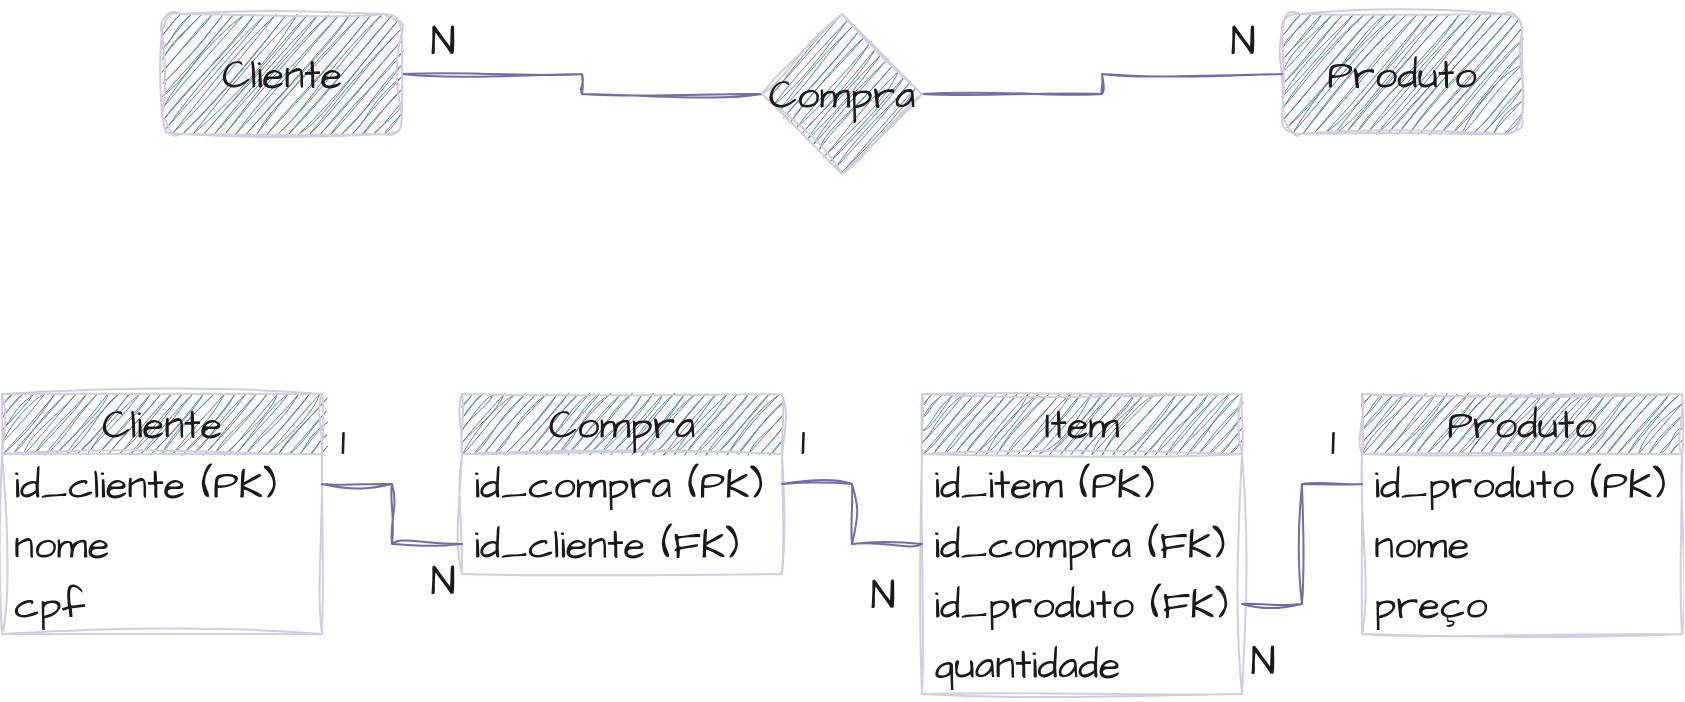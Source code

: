 <mxfile version="21.3.0" type="device" pages="6">
  <diagram name="cliente/produto" id="o4u-zpRN0N9o3vCwcowT">
    <mxGraphModel dx="954" dy="584" grid="1" gridSize="10" guides="1" tooltips="1" connect="1" arrows="1" fold="1" page="1" pageScale="1" pageWidth="827" pageHeight="1169" math="0" shadow="0">
      <root>
        <mxCell id="0" />
        <mxCell id="1" parent="0" />
        <mxCell id="17ZnK7iRkguZdfRYBgpP-5" style="edgeStyle=orthogonalEdgeStyle;rounded=0;sketch=1;hachureGap=4;jiggle=2;curveFitting=1;orthogonalLoop=1;jettySize=auto;html=1;exitX=1;exitY=0.5;exitDx=0;exitDy=0;entryX=0;entryY=0.5;entryDx=0;entryDy=0;fontFamily=Architects Daughter;fontSource=https%3A%2F%2Ffonts.googleapis.com%2Fcss%3Ffamily%3DArchitects%2BDaughter;fontSize=16;endArrow=none;endFill=0;labelBackgroundColor=none;strokeColor=#736CA8;fontColor=default;" parent="1" source="17ZnK7iRkguZdfRYBgpP-1" target="17ZnK7iRkguZdfRYBgpP-4" edge="1">
          <mxGeometry relative="1" as="geometry" />
        </mxCell>
        <mxCell id="17ZnK7iRkguZdfRYBgpP-1" value="Cliente" style="rounded=1;whiteSpace=wrap;html=1;sketch=1;hachureGap=4;jiggle=2;curveFitting=1;fontFamily=Architects Daughter;fontSource=https%3A%2F%2Ffonts.googleapis.com%2Fcss%3Ffamily%3DArchitects%2BDaughter;fontSize=20;labelBackgroundColor=none;fillColor=#5D7F99;strokeColor=#D0CEE2;fontColor=#1A1A1A;" parent="1" vertex="1">
          <mxGeometry x="80" y="80" width="120" height="60" as="geometry" />
        </mxCell>
        <mxCell id="17ZnK7iRkguZdfRYBgpP-2" value="Produto" style="rounded=1;whiteSpace=wrap;html=1;sketch=1;hachureGap=4;jiggle=2;curveFitting=1;fontFamily=Architects Daughter;fontSource=https%3A%2F%2Ffonts.googleapis.com%2Fcss%3Ffamily%3DArchitects%2BDaughter;fontSize=20;labelBackgroundColor=none;fillColor=#5D7F99;strokeColor=#D0CEE2;fontColor=#1A1A1A;" parent="1" vertex="1">
          <mxGeometry x="640" y="80" width="120" height="60" as="geometry" />
        </mxCell>
        <mxCell id="17ZnK7iRkguZdfRYBgpP-6" style="edgeStyle=orthogonalEdgeStyle;rounded=0;sketch=1;hachureGap=4;jiggle=2;curveFitting=1;orthogonalLoop=1;jettySize=auto;html=1;exitX=1;exitY=0.5;exitDx=0;exitDy=0;entryX=0;entryY=0.5;entryDx=0;entryDy=0;fontFamily=Architects Daughter;fontSource=https%3A%2F%2Ffonts.googleapis.com%2Fcss%3Ffamily%3DArchitects%2BDaughter;fontSize=16;endArrow=none;endFill=0;labelBackgroundColor=none;strokeColor=#736CA8;fontColor=default;" parent="1" source="17ZnK7iRkguZdfRYBgpP-4" target="17ZnK7iRkguZdfRYBgpP-2" edge="1">
          <mxGeometry relative="1" as="geometry" />
        </mxCell>
        <mxCell id="17ZnK7iRkguZdfRYBgpP-4" value="Compra" style="rhombus;whiteSpace=wrap;html=1;sketch=1;hachureGap=4;jiggle=2;curveFitting=1;fontFamily=Architects Daughter;fontSource=https%3A%2F%2Ffonts.googleapis.com%2Fcss%3Ffamily%3DArchitects%2BDaughter;fontSize=20;labelBackgroundColor=none;fillColor=#5D7F99;strokeColor=#D0CEE2;fontColor=#1A1A1A;" parent="1" vertex="1">
          <mxGeometry x="380" y="80" width="80" height="80" as="geometry" />
        </mxCell>
        <mxCell id="17ZnK7iRkguZdfRYBgpP-7" value="N" style="text;html=1;align=center;verticalAlign=middle;resizable=0;points=[];autosize=1;strokeColor=none;fillColor=none;fontSize=20;fontFamily=Architects Daughter;labelBackgroundColor=none;fontColor=#1A1A1A;" parent="1" vertex="1">
          <mxGeometry x="200" y="73" width="40" height="40" as="geometry" />
        </mxCell>
        <mxCell id="17ZnK7iRkguZdfRYBgpP-8" value="N" style="text;html=1;align=center;verticalAlign=middle;resizable=0;points=[];autosize=1;strokeColor=none;fillColor=none;fontSize=20;fontFamily=Architects Daughter;labelBackgroundColor=none;fontColor=#1A1A1A;" parent="1" vertex="1">
          <mxGeometry x="600" y="73" width="40" height="40" as="geometry" />
        </mxCell>
        <mxCell id="17ZnK7iRkguZdfRYBgpP-9" value="Cliente" style="swimlane;fontStyle=0;childLayout=stackLayout;horizontal=1;startSize=30;horizontalStack=0;resizeParent=1;resizeParentMax=0;resizeLast=0;collapsible=1;marginBottom=0;whiteSpace=wrap;html=1;sketch=1;hachureGap=4;jiggle=2;curveFitting=1;fontFamily=Architects Daughter;fontSource=https%3A%2F%2Ffonts.googleapis.com%2Fcss%3Ffamily%3DArchitects%2BDaughter;fontSize=20;labelBackgroundColor=none;fillColor=#5D7F99;strokeColor=#D0CEE2;fontColor=#1A1A1A;" parent="1" vertex="1">
          <mxGeometry y="270" width="160" height="120" as="geometry" />
        </mxCell>
        <mxCell id="17ZnK7iRkguZdfRYBgpP-10" value="id_cliente (PK)" style="text;strokeColor=none;fillColor=none;align=left;verticalAlign=middle;spacingLeft=4;spacingRight=4;overflow=hidden;points=[[0,0.5],[1,0.5]];portConstraint=eastwest;rotatable=0;whiteSpace=wrap;html=1;fontSize=20;fontFamily=Architects Daughter;labelBackgroundColor=none;fontColor=#1A1A1A;" parent="17ZnK7iRkguZdfRYBgpP-9" vertex="1">
          <mxGeometry y="30" width="160" height="30" as="geometry" />
        </mxCell>
        <mxCell id="17ZnK7iRkguZdfRYBgpP-11" value="nome" style="text;strokeColor=none;fillColor=none;align=left;verticalAlign=middle;spacingLeft=4;spacingRight=4;overflow=hidden;points=[[0,0.5],[1,0.5]];portConstraint=eastwest;rotatable=0;whiteSpace=wrap;html=1;fontSize=20;fontFamily=Architects Daughter;labelBackgroundColor=none;fontColor=#1A1A1A;" parent="17ZnK7iRkguZdfRYBgpP-9" vertex="1">
          <mxGeometry y="60" width="160" height="30" as="geometry" />
        </mxCell>
        <mxCell id="17ZnK7iRkguZdfRYBgpP-12" value="cpf" style="text;strokeColor=none;fillColor=none;align=left;verticalAlign=middle;spacingLeft=4;spacingRight=4;overflow=hidden;points=[[0,0.5],[1,0.5]];portConstraint=eastwest;rotatable=0;whiteSpace=wrap;html=1;fontSize=20;fontFamily=Architects Daughter;labelBackgroundColor=none;fontColor=#1A1A1A;" parent="17ZnK7iRkguZdfRYBgpP-9" vertex="1">
          <mxGeometry y="90" width="160" height="30" as="geometry" />
        </mxCell>
        <mxCell id="17ZnK7iRkguZdfRYBgpP-13" value="Compra" style="swimlane;fontStyle=0;childLayout=stackLayout;horizontal=1;startSize=30;horizontalStack=0;resizeParent=1;resizeParentMax=0;resizeLast=0;collapsible=1;marginBottom=0;whiteSpace=wrap;html=1;sketch=1;hachureGap=4;jiggle=2;curveFitting=1;fontFamily=Architects Daughter;fontSource=https%3A%2F%2Ffonts.googleapis.com%2Fcss%3Ffamily%3DArchitects%2BDaughter;fontSize=20;labelBackgroundColor=none;fillColor=#5D7F99;strokeColor=#D0CEE2;fontColor=#1A1A1A;" parent="1" vertex="1">
          <mxGeometry x="230" y="270" width="160" height="90" as="geometry" />
        </mxCell>
        <mxCell id="17ZnK7iRkguZdfRYBgpP-14" value="id_compra (PK)" style="text;strokeColor=none;fillColor=none;align=left;verticalAlign=middle;spacingLeft=4;spacingRight=4;overflow=hidden;points=[[0,0.5],[1,0.5]];portConstraint=eastwest;rotatable=0;whiteSpace=wrap;html=1;fontSize=20;fontFamily=Architects Daughter;labelBackgroundColor=none;fontColor=#1A1A1A;" parent="17ZnK7iRkguZdfRYBgpP-13" vertex="1">
          <mxGeometry y="30" width="160" height="30" as="geometry" />
        </mxCell>
        <mxCell id="17ZnK7iRkguZdfRYBgpP-16" value="id_cliente (FK)" style="text;strokeColor=none;fillColor=none;align=left;verticalAlign=middle;spacingLeft=4;spacingRight=4;overflow=hidden;points=[[0,0.5],[1,0.5]];portConstraint=eastwest;rotatable=0;whiteSpace=wrap;html=1;fontSize=20;fontFamily=Architects Daughter;labelBackgroundColor=none;fontColor=#1A1A1A;" parent="17ZnK7iRkguZdfRYBgpP-13" vertex="1">
          <mxGeometry y="60" width="160" height="30" as="geometry" />
        </mxCell>
        <mxCell id="17ZnK7iRkguZdfRYBgpP-17" value="Item" style="swimlane;fontStyle=0;childLayout=stackLayout;horizontal=1;startSize=30;horizontalStack=0;resizeParent=1;resizeParentMax=0;resizeLast=0;collapsible=1;marginBottom=0;whiteSpace=wrap;html=1;sketch=1;hachureGap=4;jiggle=2;curveFitting=1;fontFamily=Architects Daughter;fontSource=https%3A%2F%2Ffonts.googleapis.com%2Fcss%3Ffamily%3DArchitects%2BDaughter;fontSize=20;labelBackgroundColor=none;fillColor=#5D7F99;strokeColor=#D0CEE2;fontColor=#1A1A1A;" parent="1" vertex="1">
          <mxGeometry x="460" y="270" width="160" height="150" as="geometry" />
        </mxCell>
        <mxCell id="17ZnK7iRkguZdfRYBgpP-18" value="id_item (PK)" style="text;strokeColor=none;fillColor=none;align=left;verticalAlign=middle;spacingLeft=4;spacingRight=4;overflow=hidden;points=[[0,0.5],[1,0.5]];portConstraint=eastwest;rotatable=0;whiteSpace=wrap;html=1;fontSize=20;fontFamily=Architects Daughter;labelBackgroundColor=none;fontColor=#1A1A1A;" parent="17ZnK7iRkguZdfRYBgpP-17" vertex="1">
          <mxGeometry y="30" width="160" height="30" as="geometry" />
        </mxCell>
        <mxCell id="17ZnK7iRkguZdfRYBgpP-19" value="id_compra (FK)" style="text;strokeColor=none;fillColor=none;align=left;verticalAlign=middle;spacingLeft=4;spacingRight=4;overflow=hidden;points=[[0,0.5],[1,0.5]];portConstraint=eastwest;rotatable=0;whiteSpace=wrap;html=1;fontSize=20;fontFamily=Architects Daughter;labelBackgroundColor=none;fontColor=#1A1A1A;" parent="17ZnK7iRkguZdfRYBgpP-17" vertex="1">
          <mxGeometry y="60" width="160" height="30" as="geometry" />
        </mxCell>
        <mxCell id="17ZnK7iRkguZdfRYBgpP-20" value="id_produto (FK)" style="text;strokeColor=none;fillColor=none;align=left;verticalAlign=middle;spacingLeft=4;spacingRight=4;overflow=hidden;points=[[0,0.5],[1,0.5]];portConstraint=eastwest;rotatable=0;whiteSpace=wrap;html=1;fontSize=20;fontFamily=Architects Daughter;labelBackgroundColor=none;fontColor=#1A1A1A;" parent="17ZnK7iRkguZdfRYBgpP-17" vertex="1">
          <mxGeometry y="90" width="160" height="30" as="geometry" />
        </mxCell>
        <mxCell id="17ZnK7iRkguZdfRYBgpP-32" value="quantidade" style="text;strokeColor=none;fillColor=none;align=left;verticalAlign=middle;spacingLeft=4;spacingRight=4;overflow=hidden;points=[[0,0.5],[1,0.5]];portConstraint=eastwest;rotatable=0;whiteSpace=wrap;html=1;fontSize=20;fontFamily=Architects Daughter;labelBackgroundColor=none;fontColor=#1A1A1A;" parent="17ZnK7iRkguZdfRYBgpP-17" vertex="1">
          <mxGeometry y="120" width="160" height="30" as="geometry" />
        </mxCell>
        <mxCell id="17ZnK7iRkguZdfRYBgpP-25" value="Produto" style="swimlane;fontStyle=0;childLayout=stackLayout;horizontal=1;startSize=30;horizontalStack=0;resizeParent=1;resizeParentMax=0;resizeLast=0;collapsible=1;marginBottom=0;whiteSpace=wrap;html=1;sketch=1;hachureGap=4;jiggle=2;curveFitting=1;fontFamily=Architects Daughter;fontSource=https%3A%2F%2Ffonts.googleapis.com%2Fcss%3Ffamily%3DArchitects%2BDaughter;fontSize=20;labelBackgroundColor=none;fillColor=#5D7F99;strokeColor=#D0CEE2;fontColor=#1A1A1A;" parent="1" vertex="1">
          <mxGeometry x="680" y="270" width="160" height="120" as="geometry" />
        </mxCell>
        <mxCell id="17ZnK7iRkguZdfRYBgpP-26" value="id_produto (PK)" style="text;strokeColor=none;fillColor=none;align=left;verticalAlign=middle;spacingLeft=4;spacingRight=4;overflow=hidden;points=[[0,0.5],[1,0.5]];portConstraint=eastwest;rotatable=0;whiteSpace=wrap;html=1;fontSize=20;fontFamily=Architects Daughter;labelBackgroundColor=none;fontColor=#1A1A1A;" parent="17ZnK7iRkguZdfRYBgpP-25" vertex="1">
          <mxGeometry y="30" width="160" height="30" as="geometry" />
        </mxCell>
        <mxCell id="17ZnK7iRkguZdfRYBgpP-27" value="nome&lt;span style=&quot;white-space: pre;&quot;&gt; &lt;/span&gt;" style="text;strokeColor=none;fillColor=none;align=left;verticalAlign=middle;spacingLeft=4;spacingRight=4;overflow=hidden;points=[[0,0.5],[1,0.5]];portConstraint=eastwest;rotatable=0;whiteSpace=wrap;html=1;fontSize=20;fontFamily=Architects Daughter;labelBackgroundColor=none;fontColor=#1A1A1A;" parent="17ZnK7iRkguZdfRYBgpP-25" vertex="1">
          <mxGeometry y="60" width="160" height="30" as="geometry" />
        </mxCell>
        <mxCell id="17ZnK7iRkguZdfRYBgpP-28" value="preço" style="text;strokeColor=none;fillColor=none;align=left;verticalAlign=middle;spacingLeft=4;spacingRight=4;overflow=hidden;points=[[0,0.5],[1,0.5]];portConstraint=eastwest;rotatable=0;whiteSpace=wrap;html=1;fontSize=20;fontFamily=Architects Daughter;labelBackgroundColor=none;fontColor=#1A1A1A;" parent="17ZnK7iRkguZdfRYBgpP-25" vertex="1">
          <mxGeometry y="90" width="160" height="30" as="geometry" />
        </mxCell>
        <mxCell id="17ZnK7iRkguZdfRYBgpP-29" style="edgeStyle=orthogonalEdgeStyle;rounded=0;sketch=1;hachureGap=4;jiggle=2;curveFitting=1;orthogonalLoop=1;jettySize=auto;html=1;exitX=1;exitY=0.5;exitDx=0;exitDy=0;entryX=0;entryY=0.5;entryDx=0;entryDy=0;fontFamily=Architects Daughter;fontSource=https%3A%2F%2Ffonts.googleapis.com%2Fcss%3Ffamily%3DArchitects%2BDaughter;fontSize=16;endArrow=none;endFill=0;labelBackgroundColor=none;strokeColor=#736CA8;fontColor=default;" parent="1" source="17ZnK7iRkguZdfRYBgpP-10" target="17ZnK7iRkguZdfRYBgpP-16" edge="1">
          <mxGeometry relative="1" as="geometry" />
        </mxCell>
        <mxCell id="17ZnK7iRkguZdfRYBgpP-30" style="edgeStyle=orthogonalEdgeStyle;rounded=0;sketch=1;hachureGap=4;jiggle=2;curveFitting=1;orthogonalLoop=1;jettySize=auto;html=1;exitX=1;exitY=0.5;exitDx=0;exitDy=0;entryX=0;entryY=0.5;entryDx=0;entryDy=0;fontFamily=Architects Daughter;fontSource=https%3A%2F%2Ffonts.googleapis.com%2Fcss%3Ffamily%3DArchitects%2BDaughter;fontSize=16;endArrow=none;endFill=0;labelBackgroundColor=none;strokeColor=#736CA8;fontColor=default;" parent="1" source="17ZnK7iRkguZdfRYBgpP-14" target="17ZnK7iRkguZdfRYBgpP-19" edge="1">
          <mxGeometry relative="1" as="geometry" />
        </mxCell>
        <mxCell id="17ZnK7iRkguZdfRYBgpP-31" style="edgeStyle=orthogonalEdgeStyle;rounded=0;sketch=1;hachureGap=4;jiggle=2;curveFitting=1;orthogonalLoop=1;jettySize=auto;html=1;exitX=1;exitY=0.5;exitDx=0;exitDy=0;entryX=0;entryY=0.5;entryDx=0;entryDy=0;fontFamily=Architects Daughter;fontSource=https%3A%2F%2Ffonts.googleapis.com%2Fcss%3Ffamily%3DArchitects%2BDaughter;fontSize=16;endArrow=none;endFill=0;labelBackgroundColor=none;strokeColor=#736CA8;fontColor=default;" parent="1" source="17ZnK7iRkguZdfRYBgpP-20" target="17ZnK7iRkguZdfRYBgpP-26" edge="1">
          <mxGeometry relative="1" as="geometry" />
        </mxCell>
        <mxCell id="2-VieNHkgHoixwe5YloA-1" value="1" style="text;html=1;align=center;verticalAlign=middle;resizable=0;points=[];autosize=1;strokeColor=none;fillColor=none;fontSize=20;fontFamily=Architects Daughter;labelBackgroundColor=none;fontColor=#1A1A1A;" parent="1" vertex="1">
          <mxGeometry x="155" y="273" width="30" height="40" as="geometry" />
        </mxCell>
        <mxCell id="2-VieNHkgHoixwe5YloA-2" value="N" style="text;html=1;align=center;verticalAlign=middle;resizable=0;points=[];autosize=1;strokeColor=none;fillColor=none;fontSize=20;fontFamily=Architects Daughter;labelBackgroundColor=none;fontColor=#1A1A1A;" parent="1" vertex="1">
          <mxGeometry x="200" y="343" width="40" height="40" as="geometry" />
        </mxCell>
        <mxCell id="2-VieNHkgHoixwe5YloA-3" value="1" style="text;html=1;align=center;verticalAlign=middle;resizable=0;points=[];autosize=1;strokeColor=none;fillColor=none;fontSize=20;fontFamily=Architects Daughter;labelBackgroundColor=none;fontColor=#1A1A1A;" parent="1" vertex="1">
          <mxGeometry x="385" y="273" width="30" height="40" as="geometry" />
        </mxCell>
        <mxCell id="2-VieNHkgHoixwe5YloA-4" value="N" style="text;html=1;align=center;verticalAlign=middle;resizable=0;points=[];autosize=1;strokeColor=none;fillColor=none;fontSize=20;fontFamily=Architects Daughter;labelBackgroundColor=none;fontColor=#1A1A1A;" parent="1" vertex="1">
          <mxGeometry x="420" y="350" width="40" height="40" as="geometry" />
        </mxCell>
        <mxCell id="2-VieNHkgHoixwe5YloA-5" value="N" style="text;html=1;align=center;verticalAlign=middle;resizable=0;points=[];autosize=1;strokeColor=none;fillColor=none;fontSize=20;fontFamily=Architects Daughter;labelBackgroundColor=none;fontColor=#1A1A1A;" parent="1" vertex="1">
          <mxGeometry x="610" y="383" width="40" height="40" as="geometry" />
        </mxCell>
        <mxCell id="2-VieNHkgHoixwe5YloA-6" value="1" style="text;html=1;align=center;verticalAlign=middle;resizable=0;points=[];autosize=1;strokeColor=none;fillColor=none;fontSize=20;fontFamily=Architects Daughter;labelBackgroundColor=none;fontColor=#1A1A1A;" parent="1" vertex="1">
          <mxGeometry x="650" y="273" width="30" height="40" as="geometry" />
        </mxCell>
      </root>
    </mxGraphModel>
  </diagram>
  <diagram id="kX-IitxKMe1zYcIJ2uxB" name="Motorista/Licença">
    <mxGraphModel dx="127" dy="584" grid="1" gridSize="10" guides="1" tooltips="1" connect="1" arrows="1" fold="1" page="1" pageScale="1" pageWidth="827" pageHeight="1169" math="0" shadow="0">
      <root>
        <mxCell id="0" />
        <mxCell id="1" parent="0" />
        <mxCell id="HzQbtFUrr8VOEXf8hnoM-4" style="edgeStyle=orthogonalEdgeStyle;rounded=0;sketch=1;hachureGap=4;jiggle=2;curveFitting=1;orthogonalLoop=1;jettySize=auto;html=1;exitX=1;exitY=0.5;exitDx=0;exitDy=0;entryX=0;entryY=0.5;entryDx=0;entryDy=0;fontFamily=Architects Daughter;fontSource=https%3A%2F%2Ffonts.googleapis.com%2Fcss%3Ffamily%3DArchitects%2BDaughter;fontSize=16;endArrow=none;endFill=0;labelBackgroundColor=none;strokeColor=#736CA8;fontColor=default;" parent="1" source="HzQbtFUrr8VOEXf8hnoM-1" target="HzQbtFUrr8VOEXf8hnoM-3" edge="1">
          <mxGeometry relative="1" as="geometry" />
        </mxCell>
        <mxCell id="HzQbtFUrr8VOEXf8hnoM-1" value="Motorista" style="rounded=1;whiteSpace=wrap;html=1;sketch=1;hachureGap=4;jiggle=2;curveFitting=1;fontFamily=Architects Daughter;fontSource=https%3A%2F%2Ffonts.googleapis.com%2Fcss%3Ffamily%3DArchitects%2BDaughter;fontSize=20;labelBackgroundColor=none;fillColor=#5D7F99;strokeColor=#D0CEE2;fontColor=#1A1A1A;" parent="1" vertex="1">
          <mxGeometry x="880" y="80" width="120" height="60" as="geometry" />
        </mxCell>
        <mxCell id="HzQbtFUrr8VOEXf8hnoM-2" value="Licença" style="rounded=1;whiteSpace=wrap;html=1;sketch=1;hachureGap=4;jiggle=2;curveFitting=1;fontFamily=Architects Daughter;fontSource=https%3A%2F%2Ffonts.googleapis.com%2Fcss%3Ffamily%3DArchitects%2BDaughter;fontSize=20;labelBackgroundColor=none;fillColor=#5D7F99;strokeColor=#D0CEE2;fontColor=#1A1A1A;" parent="1" vertex="1">
          <mxGeometry x="1360" y="80" width="120" height="60" as="geometry" />
        </mxCell>
        <mxCell id="HzQbtFUrr8VOEXf8hnoM-5" style="edgeStyle=orthogonalEdgeStyle;rounded=0;sketch=1;hachureGap=4;jiggle=2;curveFitting=1;orthogonalLoop=1;jettySize=auto;html=1;exitX=1;exitY=0.5;exitDx=0;exitDy=0;entryX=0;entryY=0.5;entryDx=0;entryDy=0;fontFamily=Architects Daughter;fontSource=https%3A%2F%2Ffonts.googleapis.com%2Fcss%3Ffamily%3DArchitects%2BDaughter;fontSize=16;endArrow=none;endFill=0;labelBackgroundColor=none;strokeColor=#736CA8;fontColor=default;" parent="1" source="HzQbtFUrr8VOEXf8hnoM-3" target="HzQbtFUrr8VOEXf8hnoM-2" edge="1">
          <mxGeometry relative="1" as="geometry" />
        </mxCell>
        <mxCell id="HzQbtFUrr8VOEXf8hnoM-3" value="Renova" style="rhombus;whiteSpace=wrap;html=1;sketch=1;hachureGap=4;jiggle=2;curveFitting=1;fontFamily=Architects Daughter;fontSource=https%3A%2F%2Ffonts.googleapis.com%2Fcss%3Ffamily%3DArchitects%2BDaughter;fontSize=20;labelBackgroundColor=none;fillColor=#5D7F99;strokeColor=#D0CEE2;fontColor=#1A1A1A;" parent="1" vertex="1">
          <mxGeometry x="1140" y="80" width="80" height="80" as="geometry" />
        </mxCell>
        <mxCell id="HzQbtFUrr8VOEXf8hnoM-6" value="1" style="text;html=1;align=center;verticalAlign=middle;resizable=0;points=[];autosize=1;strokeColor=none;fillColor=none;fontSize=20;fontFamily=Architects Daughter;labelBackgroundColor=none;fontColor=#1A1A1A;" parent="1" vertex="1">
          <mxGeometry x="1005" y="73" width="30" height="40" as="geometry" />
        </mxCell>
        <mxCell id="HzQbtFUrr8VOEXf8hnoM-7" value="N" style="text;html=1;align=center;verticalAlign=middle;resizable=0;points=[];autosize=1;strokeColor=none;fillColor=none;fontSize=20;fontFamily=Architects Daughter;labelBackgroundColor=none;fontColor=#1A1A1A;" parent="1" vertex="1">
          <mxGeometry x="1320" y="73" width="40" height="40" as="geometry" />
        </mxCell>
        <mxCell id="HzQbtFUrr8VOEXf8hnoM-8" value="Motorista" style="swimlane;fontStyle=0;childLayout=stackLayout;horizontal=1;startSize=30;horizontalStack=0;resizeParent=1;resizeParentMax=0;resizeLast=0;collapsible=1;marginBottom=0;whiteSpace=wrap;html=1;sketch=1;hachureGap=4;jiggle=2;curveFitting=1;fontFamily=Architects Daughter;fontSource=https%3A%2F%2Ffonts.googleapis.com%2Fcss%3Ffamily%3DArchitects%2BDaughter;fontSize=20;labelBackgroundColor=none;fillColor=#5D7F99;strokeColor=#D0CEE2;fontColor=#1A1A1A;" parent="1" vertex="1">
          <mxGeometry x="880" y="240" width="190" height="120" as="geometry" />
        </mxCell>
        <mxCell id="HzQbtFUrr8VOEXf8hnoM-9" value="id_motorista (PK)" style="text;strokeColor=none;fillColor=none;align=left;verticalAlign=middle;spacingLeft=4;spacingRight=4;overflow=hidden;points=[[0,0.5],[1,0.5]];portConstraint=eastwest;rotatable=0;whiteSpace=wrap;html=1;fontSize=20;fontFamily=Architects Daughter;labelBackgroundColor=none;fontColor=#1A1A1A;" parent="HzQbtFUrr8VOEXf8hnoM-8" vertex="1">
          <mxGeometry y="30" width="190" height="30" as="geometry" />
        </mxCell>
        <mxCell id="HzQbtFUrr8VOEXf8hnoM-10" value="nome" style="text;strokeColor=none;fillColor=none;align=left;verticalAlign=middle;spacingLeft=4;spacingRight=4;overflow=hidden;points=[[0,0.5],[1,0.5]];portConstraint=eastwest;rotatable=0;whiteSpace=wrap;html=1;fontSize=20;fontFamily=Architects Daughter;labelBackgroundColor=none;fontColor=#1A1A1A;" parent="HzQbtFUrr8VOEXf8hnoM-8" vertex="1">
          <mxGeometry y="60" width="190" height="30" as="geometry" />
        </mxCell>
        <mxCell id="HzQbtFUrr8VOEXf8hnoM-11" value="cnh" style="text;strokeColor=none;fillColor=none;align=left;verticalAlign=middle;spacingLeft=4;spacingRight=4;overflow=hidden;points=[[0,0.5],[1,0.5]];portConstraint=eastwest;rotatable=0;whiteSpace=wrap;html=1;fontSize=20;fontFamily=Architects Daughter;labelBackgroundColor=none;fontColor=#1A1A1A;" parent="HzQbtFUrr8VOEXf8hnoM-8" vertex="1">
          <mxGeometry y="90" width="190" height="30" as="geometry" />
        </mxCell>
        <mxCell id="HzQbtFUrr8VOEXf8hnoM-12" value="Licença" style="swimlane;fontStyle=0;childLayout=stackLayout;horizontal=1;startSize=30;horizontalStack=0;resizeParent=1;resizeParentMax=0;resizeLast=0;collapsible=1;marginBottom=0;whiteSpace=wrap;html=1;sketch=1;hachureGap=4;jiggle=2;curveFitting=1;fontFamily=Architects Daughter;fontSource=https%3A%2F%2Ffonts.googleapis.com%2Fcss%3Ffamily%3DArchitects%2BDaughter;fontSize=20;labelBackgroundColor=none;fillColor=#5D7F99;strokeColor=#D0CEE2;fontColor=#1A1A1A;" parent="1" vertex="1">
          <mxGeometry x="1440" y="240" width="180" height="150" as="geometry" />
        </mxCell>
        <mxCell id="HzQbtFUrr8VOEXf8hnoM-13" value="id_licença (PK)" style="text;strokeColor=none;fillColor=none;align=left;verticalAlign=middle;spacingLeft=4;spacingRight=4;overflow=hidden;points=[[0,0.5],[1,0.5]];portConstraint=eastwest;rotatable=0;whiteSpace=wrap;html=1;fontSize=20;fontFamily=Architects Daughter;labelBackgroundColor=none;fontColor=#1A1A1A;" parent="HzQbtFUrr8VOEXf8hnoM-12" vertex="1">
          <mxGeometry y="30" width="180" height="30" as="geometry" />
        </mxCell>
        <mxCell id="HzQbtFUrr8VOEXf8hnoM-14" value="Lic_A" style="text;strokeColor=none;fillColor=none;align=left;verticalAlign=middle;spacingLeft=4;spacingRight=4;overflow=hidden;points=[[0,0.5],[1,0.5]];portConstraint=eastwest;rotatable=0;whiteSpace=wrap;html=1;fontSize=20;fontFamily=Architects Daughter;labelBackgroundColor=none;fontColor=#1A1A1A;" parent="HzQbtFUrr8VOEXf8hnoM-12" vertex="1">
          <mxGeometry y="60" width="180" height="30" as="geometry" />
        </mxCell>
        <mxCell id="HzQbtFUrr8VOEXf8hnoM-15" value="Lic_B" style="text;strokeColor=none;fillColor=none;align=left;verticalAlign=middle;spacingLeft=4;spacingRight=4;overflow=hidden;points=[[0,0.5],[1,0.5]];portConstraint=eastwest;rotatable=0;whiteSpace=wrap;html=1;fontSize=20;fontFamily=Architects Daughter;labelBackgroundColor=none;fontColor=#1A1A1A;" parent="HzQbtFUrr8VOEXf8hnoM-12" vertex="1">
          <mxGeometry y="90" width="180" height="30" as="geometry" />
        </mxCell>
        <mxCell id="HzQbtFUrr8VOEXf8hnoM-16" value="id_motorista (FK)" style="text;strokeColor=none;fillColor=none;align=left;verticalAlign=middle;spacingLeft=4;spacingRight=4;overflow=hidden;points=[[0,0.5],[1,0.5]];portConstraint=eastwest;rotatable=0;whiteSpace=wrap;html=1;fontSize=20;fontFamily=Architects Daughter;labelBackgroundColor=none;fontColor=#1A1A1A;" parent="HzQbtFUrr8VOEXf8hnoM-12" vertex="1">
          <mxGeometry y="120" width="180" height="30" as="geometry" />
        </mxCell>
        <mxCell id="HzQbtFUrr8VOEXf8hnoM-17" style="edgeStyle=orthogonalEdgeStyle;rounded=0;sketch=1;hachureGap=4;jiggle=2;curveFitting=1;orthogonalLoop=1;jettySize=auto;html=1;exitX=1;exitY=0.5;exitDx=0;exitDy=0;entryX=0;entryY=0.5;entryDx=0;entryDy=0;fontFamily=Architects Daughter;fontSource=https%3A%2F%2Ffonts.googleapis.com%2Fcss%3Ffamily%3DArchitects%2BDaughter;fontSize=16;endArrow=none;endFill=0;labelBackgroundColor=none;strokeColor=#736CA8;fontColor=default;" parent="1" source="HzQbtFUrr8VOEXf8hnoM-9" target="HzQbtFUrr8VOEXf8hnoM-16" edge="1">
          <mxGeometry relative="1" as="geometry" />
        </mxCell>
        <mxCell id="E8eb3jU0j7nPJ8POA2P--1" value="1" style="text;html=1;align=center;verticalAlign=middle;resizable=0;points=[];autosize=1;strokeColor=none;fillColor=none;fontSize=20;fontFamily=Architects Daughter;labelBackgroundColor=none;fontColor=#1A1A1A;" parent="1" vertex="1">
          <mxGeometry x="1080" y="240" width="30" height="40" as="geometry" />
        </mxCell>
        <mxCell id="E8eb3jU0j7nPJ8POA2P--2" value="N" style="text;html=1;align=center;verticalAlign=middle;resizable=0;points=[];autosize=1;strokeColor=none;fillColor=none;fontSize=20;fontFamily=Architects Daughter;labelBackgroundColor=none;fontColor=#1A1A1A;" parent="1" vertex="1">
          <mxGeometry x="1390" y="330" width="40" height="40" as="geometry" />
        </mxCell>
      </root>
    </mxGraphModel>
  </diagram>
  <diagram id="VegMYSARIeel8VC4ahwv" name="Vaga garagem">
    <mxGraphModel dx="954" dy="584" grid="1" gridSize="10" guides="1" tooltips="1" connect="1" arrows="1" fold="1" page="1" pageScale="1" pageWidth="827" pageHeight="1169" math="0" shadow="0">
      <root>
        <mxCell id="0" />
        <mxCell id="1" parent="0" />
        <mxCell id="RUqZrflLo_vhIR_vvBVn-4" style="edgeStyle=orthogonalEdgeStyle;rounded=0;sketch=1;hachureGap=4;jiggle=2;curveFitting=1;orthogonalLoop=1;jettySize=auto;html=1;exitX=1;exitY=0.5;exitDx=0;exitDy=0;entryX=0;entryY=0.5;entryDx=0;entryDy=0;fontFamily=Architects Daughter;fontSource=https%3A%2F%2Ffonts.googleapis.com%2Fcss%3Ffamily%3DArchitects%2BDaughter;fontSize=16;endArrow=none;endFill=0;labelBackgroundColor=none;strokeColor=#736CA8;fontColor=default;" parent="1" source="RUqZrflLo_vhIR_vvBVn-1" target="RUqZrflLo_vhIR_vvBVn-3" edge="1">
          <mxGeometry relative="1" as="geometry" />
        </mxCell>
        <mxCell id="RUqZrflLo_vhIR_vvBVn-1" value="inquilino/&lt;br&gt;apartamento" style="rounded=1;whiteSpace=wrap;html=1;sketch=1;hachureGap=4;jiggle=2;curveFitting=1;fontFamily=Architects Daughter;fontSource=https%3A%2F%2Ffonts.googleapis.com%2Fcss%3Ffamily%3DArchitects%2BDaughter;fontSize=20;labelBackgroundColor=none;fillColor=#5D7F99;strokeColor=#D0CEE2;fontColor=#1A1A1A;" parent="1" vertex="1">
          <mxGeometry x="40" y="40" width="120" height="60" as="geometry" />
        </mxCell>
        <mxCell id="RUqZrflLo_vhIR_vvBVn-2" value="Vaga garagem" style="rounded=1;whiteSpace=wrap;html=1;sketch=1;hachureGap=4;jiggle=2;curveFitting=1;fontFamily=Architects Daughter;fontSource=https%3A%2F%2Ffonts.googleapis.com%2Fcss%3Ffamily%3DArchitects%2BDaughter;fontSize=20;labelBackgroundColor=none;fillColor=#5D7F99;strokeColor=#D0CEE2;fontColor=#1A1A1A;" parent="1" vertex="1">
          <mxGeometry x="600" y="40" width="140" height="60" as="geometry" />
        </mxCell>
        <mxCell id="RUqZrflLo_vhIR_vvBVn-5" style="edgeStyle=orthogonalEdgeStyle;rounded=0;sketch=1;hachureGap=4;jiggle=2;curveFitting=1;orthogonalLoop=1;jettySize=auto;html=1;exitX=1;exitY=0.5;exitDx=0;exitDy=0;entryX=0;entryY=0.5;entryDx=0;entryDy=0;fontFamily=Architects Daughter;fontSource=https%3A%2F%2Ffonts.googleapis.com%2Fcss%3Ffamily%3DArchitects%2BDaughter;fontSize=16;endArrow=none;endFill=0;labelBackgroundColor=none;strokeColor=#736CA8;fontColor=default;" parent="1" source="RUqZrflLo_vhIR_vvBVn-3" target="RUqZrflLo_vhIR_vvBVn-2" edge="1">
          <mxGeometry relative="1" as="geometry" />
        </mxCell>
        <mxCell id="RUqZrflLo_vhIR_vvBVn-3" value="disponibiliza" style="rhombus;whiteSpace=wrap;html=1;sketch=1;hachureGap=4;jiggle=2;curveFitting=1;fontFamily=Architects Daughter;fontSource=https%3A%2F%2Ffonts.googleapis.com%2Fcss%3Ffamily%3DArchitects%2BDaughter;fontSize=20;labelBackgroundColor=none;fillColor=#5D7F99;strokeColor=#D0CEE2;fontColor=#1A1A1A;" parent="1" vertex="1">
          <mxGeometry x="320" y="40" width="120" height="80" as="geometry" />
        </mxCell>
        <mxCell id="RUqZrflLo_vhIR_vvBVn-6" value="1" style="text;html=1;align=center;verticalAlign=middle;resizable=0;points=[];autosize=1;strokeColor=none;fillColor=none;fontSize=20;fontFamily=Architects Daughter;labelBackgroundColor=none;fontColor=#1A1A1A;" parent="1" vertex="1">
          <mxGeometry x="165" y="33" width="30" height="40" as="geometry" />
        </mxCell>
        <mxCell id="RUqZrflLo_vhIR_vvBVn-7" value="1" style="text;html=1;align=center;verticalAlign=middle;resizable=0;points=[];autosize=1;strokeColor=none;fillColor=none;fontSize=20;fontFamily=Architects Daughter;labelBackgroundColor=none;fontColor=#1A1A1A;" parent="1" vertex="1">
          <mxGeometry x="565" y="33" width="30" height="40" as="geometry" />
        </mxCell>
        <mxCell id="RUqZrflLo_vhIR_vvBVn-8" value="Inquilino" style="swimlane;fontStyle=0;childLayout=stackLayout;horizontal=1;startSize=30;horizontalStack=0;resizeParent=1;resizeParentMax=0;resizeLast=0;collapsible=1;marginBottom=0;whiteSpace=wrap;html=1;sketch=1;hachureGap=4;jiggle=2;curveFitting=1;fontFamily=Architects Daughter;fontSource=https%3A%2F%2Ffonts.googleapis.com%2Fcss%3Ffamily%3DArchitects%2BDaughter;fontSize=20;labelBackgroundColor=none;fillColor=#5D7F99;strokeColor=#D0CEE2;fontColor=#1A1A1A;" parent="1" vertex="1">
          <mxGeometry x="40" y="240" width="150" height="120" as="geometry" />
        </mxCell>
        <mxCell id="RUqZrflLo_vhIR_vvBVn-9" value="id_inquilino (PK)" style="text;strokeColor=none;fillColor=none;align=left;verticalAlign=middle;spacingLeft=4;spacingRight=4;overflow=hidden;points=[[0,0.5],[1,0.5]];portConstraint=eastwest;rotatable=0;whiteSpace=wrap;html=1;fontSize=20;fontFamily=Architects Daughter;labelBackgroundColor=none;fontColor=#1A1A1A;" parent="RUqZrflLo_vhIR_vvBVn-8" vertex="1">
          <mxGeometry y="30" width="150" height="30" as="geometry" />
        </mxCell>
        <mxCell id="RUqZrflLo_vhIR_vvBVn-10" value="nome" style="text;strokeColor=none;fillColor=none;align=left;verticalAlign=middle;spacingLeft=4;spacingRight=4;overflow=hidden;points=[[0,0.5],[1,0.5]];portConstraint=eastwest;rotatable=0;whiteSpace=wrap;html=1;fontSize=20;fontFamily=Architects Daughter;labelBackgroundColor=none;fontColor=#1A1A1A;" parent="RUqZrflLo_vhIR_vvBVn-8" vertex="1">
          <mxGeometry y="60" width="150" height="30" as="geometry" />
        </mxCell>
        <mxCell id="RUqZrflLo_vhIR_vvBVn-11" value="apartamento&lt;br&gt;" style="text;strokeColor=none;fillColor=none;align=left;verticalAlign=middle;spacingLeft=4;spacingRight=4;overflow=hidden;points=[[0,0.5],[1,0.5]];portConstraint=eastwest;rotatable=0;whiteSpace=wrap;html=1;fontSize=20;fontFamily=Architects Daughter;labelBackgroundColor=none;fontColor=#1A1A1A;" parent="RUqZrflLo_vhIR_vvBVn-8" vertex="1">
          <mxGeometry y="90" width="150" height="30" as="geometry" />
        </mxCell>
        <mxCell id="RUqZrflLo_vhIR_vvBVn-12" value="Vaga" style="swimlane;fontStyle=0;childLayout=stackLayout;horizontal=1;startSize=30;horizontalStack=0;resizeParent=1;resizeParentMax=0;resizeLast=0;collapsible=1;marginBottom=0;whiteSpace=wrap;html=1;sketch=1;hachureGap=4;jiggle=2;curveFitting=1;fontFamily=Architects Daughter;fontSource=https%3A%2F%2Ffonts.googleapis.com%2Fcss%3Ffamily%3DArchitects%2BDaughter;fontSize=20;labelBackgroundColor=none;fillColor=#5D7F99;strokeColor=#D0CEE2;fontColor=#1A1A1A;" parent="1" vertex="1">
          <mxGeometry x="600" y="240" width="160" height="150" as="geometry" />
        </mxCell>
        <mxCell id="RUqZrflLo_vhIR_vvBVn-13" value="id_vaga (PK)" style="text;strokeColor=none;fillColor=none;align=left;verticalAlign=middle;spacingLeft=4;spacingRight=4;overflow=hidden;points=[[0,0.5],[1,0.5]];portConstraint=eastwest;rotatable=0;whiteSpace=wrap;html=1;fontSize=20;fontFamily=Architects Daughter;labelBackgroundColor=none;fontColor=#1A1A1A;" parent="RUqZrflLo_vhIR_vvBVn-12" vertex="1">
          <mxGeometry y="30" width="160" height="30" as="geometry" />
        </mxCell>
        <mxCell id="RUqZrflLo_vhIR_vvBVn-14" value="Numero" style="text;strokeColor=none;fillColor=none;align=left;verticalAlign=middle;spacingLeft=4;spacingRight=4;overflow=hidden;points=[[0,0.5],[1,0.5]];portConstraint=eastwest;rotatable=0;whiteSpace=wrap;html=1;fontSize=20;fontFamily=Architects Daughter;labelBackgroundColor=none;fontColor=#1A1A1A;" parent="RUqZrflLo_vhIR_vvBVn-12" vertex="1">
          <mxGeometry y="60" width="160" height="30" as="geometry" />
        </mxCell>
        <mxCell id="RUqZrflLo_vhIR_vvBVn-15" value="local" style="text;strokeColor=none;fillColor=none;align=left;verticalAlign=middle;spacingLeft=4;spacingRight=4;overflow=hidden;points=[[0,0.5],[1,0.5]];portConstraint=eastwest;rotatable=0;whiteSpace=wrap;html=1;fontSize=20;fontFamily=Architects Daughter;labelBackgroundColor=none;fontColor=#1A1A1A;" parent="RUqZrflLo_vhIR_vvBVn-12" vertex="1">
          <mxGeometry y="90" width="160" height="30" as="geometry" />
        </mxCell>
        <mxCell id="RUqZrflLo_vhIR_vvBVn-17" value="id_inquilino (FK)" style="text;strokeColor=none;fillColor=none;align=left;verticalAlign=middle;spacingLeft=4;spacingRight=4;overflow=hidden;points=[[0,0.5],[1,0.5]];portConstraint=eastwest;rotatable=0;whiteSpace=wrap;html=1;fontSize=20;fontFamily=Architects Daughter;labelBackgroundColor=none;fontColor=#1A1A1A;" parent="RUqZrflLo_vhIR_vvBVn-12" vertex="1">
          <mxGeometry y="120" width="160" height="30" as="geometry" />
        </mxCell>
        <mxCell id="RUqZrflLo_vhIR_vvBVn-18" style="edgeStyle=orthogonalEdgeStyle;rounded=0;sketch=1;hachureGap=4;jiggle=2;curveFitting=1;orthogonalLoop=1;jettySize=auto;html=1;exitX=1;exitY=0.5;exitDx=0;exitDy=0;entryX=0;entryY=0.5;entryDx=0;entryDy=0;fontFamily=Architects Daughter;fontSource=https%3A%2F%2Ffonts.googleapis.com%2Fcss%3Ffamily%3DArchitects%2BDaughter;fontSize=16;endArrow=none;endFill=0;labelBackgroundColor=none;strokeColor=#736CA8;fontColor=default;" parent="1" source="RUqZrflLo_vhIR_vvBVn-9" target="RUqZrflLo_vhIR_vvBVn-17" edge="1">
          <mxGeometry relative="1" as="geometry" />
        </mxCell>
        <mxCell id="RUqZrflLo_vhIR_vvBVn-19" value="1" style="text;html=1;align=center;verticalAlign=middle;resizable=0;points=[];autosize=1;strokeColor=none;fillColor=none;fontSize=20;fontFamily=Architects Daughter;labelBackgroundColor=none;fontColor=#1A1A1A;" parent="1" vertex="1">
          <mxGeometry x="195" y="233" width="30" height="40" as="geometry" />
        </mxCell>
        <mxCell id="RUqZrflLo_vhIR_vvBVn-20" value="1" style="text;html=1;align=center;verticalAlign=middle;resizable=0;points=[];autosize=1;strokeColor=none;fillColor=none;fontSize=20;fontFamily=Architects Daughter;labelBackgroundColor=none;fontColor=#1A1A1A;" parent="1" vertex="1">
          <mxGeometry x="555" y="323" width="30" height="40" as="geometry" />
        </mxCell>
      </root>
    </mxGraphModel>
  </diagram>
  <diagram id="gFsD9t6_jLfYyHpNBZSj" name="Premiação">
    <mxGraphModel dx="954" dy="584" grid="1" gridSize="10" guides="1" tooltips="1" connect="1" arrows="1" fold="1" page="1" pageScale="1" pageWidth="827" pageHeight="1169" math="0" shadow="0">
      <root>
        <mxCell id="0" />
        <mxCell id="1" parent="0" />
        <mxCell id="upiCRWPzNLbLTuKD3u49-4" style="edgeStyle=orthogonalEdgeStyle;rounded=0;sketch=1;hachureGap=4;jiggle=2;curveFitting=1;orthogonalLoop=1;jettySize=auto;html=1;exitX=1;exitY=0.5;exitDx=0;exitDy=0;entryX=0;entryY=0.5;entryDx=0;entryDy=0;fontFamily=Architects Daughter;fontSource=https%3A%2F%2Ffonts.googleapis.com%2Fcss%3Ffamily%3DArchitects%2BDaughter;fontSize=16;endArrow=none;endFill=0;labelBackgroundColor=none;strokeColor=#736CA8;fontColor=default;" parent="1" source="upiCRWPzNLbLTuKD3u49-1" target="upiCRWPzNLbLTuKD3u49-3" edge="1">
          <mxGeometry relative="1" as="geometry" />
        </mxCell>
        <mxCell id="upiCRWPzNLbLTuKD3u49-1" value="Funcionario" style="rounded=1;whiteSpace=wrap;html=1;sketch=1;hachureGap=4;jiggle=2;curveFitting=1;fontFamily=Architects Daughter;fontSource=https%3A%2F%2Ffonts.googleapis.com%2Fcss%3Ffamily%3DArchitects%2BDaughter;fontSize=20;labelBackgroundColor=none;fillColor=#5D7F99;strokeColor=#D0CEE2;fontColor=#1A1A1A;" parent="1" vertex="1">
          <mxGeometry x="40" y="80" width="120" height="60" as="geometry" />
        </mxCell>
        <mxCell id="upiCRWPzNLbLTuKD3u49-2" value="Premiação" style="rounded=1;whiteSpace=wrap;html=1;sketch=1;hachureGap=4;jiggle=2;curveFitting=1;fontFamily=Architects Daughter;fontSource=https%3A%2F%2Ffonts.googleapis.com%2Fcss%3Ffamily%3DArchitects%2BDaughter;fontSize=20;labelBackgroundColor=none;fillColor=#5D7F99;strokeColor=#D0CEE2;fontColor=#1A1A1A;" parent="1" vertex="1">
          <mxGeometry x="610" y="80" width="120" height="60" as="geometry" />
        </mxCell>
        <mxCell id="upiCRWPzNLbLTuKD3u49-5" style="edgeStyle=orthogonalEdgeStyle;rounded=0;sketch=1;hachureGap=4;jiggle=2;curveFitting=1;orthogonalLoop=1;jettySize=auto;html=1;exitX=1;exitY=0.5;exitDx=0;exitDy=0;entryX=0;entryY=0.5;entryDx=0;entryDy=0;fontFamily=Architects Daughter;fontSource=https%3A%2F%2Ffonts.googleapis.com%2Fcss%3Ffamily%3DArchitects%2BDaughter;fontSize=16;endArrow=none;endFill=0;labelBackgroundColor=none;strokeColor=#736CA8;fontColor=default;" parent="1" source="upiCRWPzNLbLTuKD3u49-3" target="upiCRWPzNLbLTuKD3u49-2" edge="1">
          <mxGeometry relative="1" as="geometry" />
        </mxCell>
        <mxCell id="upiCRWPzNLbLTuKD3u49-3" value="recebe" style="rhombus;whiteSpace=wrap;html=1;sketch=1;hachureGap=4;jiggle=2;curveFitting=1;fontFamily=Architects Daughter;fontSource=https%3A%2F%2Ffonts.googleapis.com%2Fcss%3Ffamily%3DArchitects%2BDaughter;fontSize=20;labelBackgroundColor=none;fillColor=#5D7F99;strokeColor=#D0CEE2;fontColor=#1A1A1A;" parent="1" vertex="1">
          <mxGeometry x="350" y="80" width="80" height="80" as="geometry" />
        </mxCell>
        <mxCell id="upiCRWPzNLbLTuKD3u49-6" value="N" style="text;html=1;align=center;verticalAlign=middle;resizable=0;points=[];autosize=1;strokeColor=none;fillColor=none;fontSize=20;fontFamily=Architects Daughter;labelBackgroundColor=none;fontColor=#1A1A1A;" parent="1" vertex="1">
          <mxGeometry x="155" y="70" width="40" height="40" as="geometry" />
        </mxCell>
        <mxCell id="upiCRWPzNLbLTuKD3u49-7" value="1 / N" style="text;html=1;align=center;verticalAlign=middle;resizable=0;points=[];autosize=1;strokeColor=none;fillColor=none;fontSize=20;fontFamily=Architects Daughter;labelBackgroundColor=none;fontColor=#1A1A1A;" parent="1" vertex="1">
          <mxGeometry x="550" y="73" width="60" height="40" as="geometry" />
        </mxCell>
        <mxCell id="upiCRWPzNLbLTuKD3u49-8" value="Funcionario" style="swimlane;fontStyle=0;childLayout=stackLayout;horizontal=1;startSize=30;horizontalStack=0;resizeParent=1;resizeParentMax=0;resizeLast=0;collapsible=1;marginBottom=0;whiteSpace=wrap;html=1;sketch=1;hachureGap=4;jiggle=2;curveFitting=1;fontFamily=Architects Daughter;fontSource=https%3A%2F%2Ffonts.googleapis.com%2Fcss%3Ffamily%3DArchitects%2BDaughter;fontSize=20;labelBackgroundColor=none;fillColor=#5D7F99;strokeColor=#D0CEE2;fontColor=#1A1A1A;" parent="1" vertex="1">
          <mxGeometry x="5" y="280" width="190" height="120" as="geometry" />
        </mxCell>
        <mxCell id="upiCRWPzNLbLTuKD3u49-9" value="id_funcionario (PK)" style="text;strokeColor=none;fillColor=none;align=left;verticalAlign=middle;spacingLeft=4;spacingRight=4;overflow=hidden;points=[[0,0.5],[1,0.5]];portConstraint=eastwest;rotatable=0;whiteSpace=wrap;html=1;fontSize=20;fontFamily=Architects Daughter;labelBackgroundColor=none;fontColor=#1A1A1A;" parent="upiCRWPzNLbLTuKD3u49-8" vertex="1">
          <mxGeometry y="30" width="190" height="30" as="geometry" />
        </mxCell>
        <mxCell id="upiCRWPzNLbLTuKD3u49-10" value="nome" style="text;strokeColor=none;fillColor=none;align=left;verticalAlign=middle;spacingLeft=4;spacingRight=4;overflow=hidden;points=[[0,0.5],[1,0.5]];portConstraint=eastwest;rotatable=0;whiteSpace=wrap;html=1;fontSize=20;fontFamily=Architects Daughter;labelBackgroundColor=none;fontColor=#1A1A1A;" parent="upiCRWPzNLbLTuKD3u49-8" vertex="1">
          <mxGeometry y="60" width="190" height="30" as="geometry" />
        </mxCell>
        <mxCell id="upiCRWPzNLbLTuKD3u49-11" value="setor" style="text;strokeColor=none;fillColor=none;align=left;verticalAlign=middle;spacingLeft=4;spacingRight=4;overflow=hidden;points=[[0,0.5],[1,0.5]];portConstraint=eastwest;rotatable=0;whiteSpace=wrap;html=1;fontSize=20;fontFamily=Architects Daughter;labelBackgroundColor=none;fontColor=#1A1A1A;" parent="upiCRWPzNLbLTuKD3u49-8" vertex="1">
          <mxGeometry y="90" width="190" height="30" as="geometry" />
        </mxCell>
        <mxCell id="upiCRWPzNLbLTuKD3u49-12" value="Metas" style="swimlane;fontStyle=0;childLayout=stackLayout;horizontal=1;startSize=30;horizontalStack=0;resizeParent=1;resizeParentMax=0;resizeLast=0;collapsible=1;marginBottom=0;whiteSpace=wrap;html=1;sketch=1;hachureGap=4;jiggle=2;curveFitting=1;fontFamily=Architects Daughter;fontSource=https%3A%2F%2Ffonts.googleapis.com%2Fcss%3Ffamily%3DArchitects%2BDaughter;fontSize=20;labelBackgroundColor=none;fillColor=#5D7F99;strokeColor=#D0CEE2;fontColor=#1A1A1A;" parent="1" vertex="1">
          <mxGeometry x="314" y="320" width="200" height="180" as="geometry" />
        </mxCell>
        <mxCell id="upiCRWPzNLbLTuKD3u49-13" value="id_metas (PK)" style="text;strokeColor=none;fillColor=none;align=left;verticalAlign=middle;spacingLeft=4;spacingRight=4;overflow=hidden;points=[[0,0.5],[1,0.5]];portConstraint=eastwest;rotatable=0;whiteSpace=wrap;html=1;fontSize=20;fontFamily=Architects Daughter;labelBackgroundColor=none;fontColor=#1A1A1A;" parent="upiCRWPzNLbLTuKD3u49-12" vertex="1">
          <mxGeometry y="30" width="200" height="30" as="geometry" />
        </mxCell>
        <mxCell id="upiCRWPzNLbLTuKD3u49-14" value="id_funcionario (FK)" style="text;strokeColor=none;fillColor=none;align=left;verticalAlign=middle;spacingLeft=4;spacingRight=4;overflow=hidden;points=[[0,0.5],[1,0.5]];portConstraint=eastwest;rotatable=0;whiteSpace=wrap;html=1;fontSize=20;fontFamily=Architects Daughter;labelBackgroundColor=none;fontColor=#1A1A1A;" parent="upiCRWPzNLbLTuKD3u49-12" vertex="1">
          <mxGeometry y="60" width="200" height="30" as="geometry" />
        </mxCell>
        <mxCell id="upiCRWPzNLbLTuKD3u49-15" value="id_premiação (FK)" style="text;strokeColor=none;fillColor=none;align=left;verticalAlign=middle;spacingLeft=4;spacingRight=4;overflow=hidden;points=[[0,0.5],[1,0.5]];portConstraint=eastwest;rotatable=0;whiteSpace=wrap;html=1;fontSize=20;fontFamily=Architects Daughter;labelBackgroundColor=none;fontColor=#1A1A1A;" parent="upiCRWPzNLbLTuKD3u49-12" vertex="1">
          <mxGeometry y="90" width="200" height="30" as="geometry" />
        </mxCell>
        <mxCell id="5DuVonGKKvZXVVEUfvC5-1" value="quantidade" style="text;strokeColor=none;fillColor=none;align=left;verticalAlign=middle;spacingLeft=4;spacingRight=4;overflow=hidden;points=[[0,0.5],[1,0.5]];portConstraint=eastwest;rotatable=0;whiteSpace=wrap;html=1;fontSize=20;fontFamily=Architects Daughter;labelBackgroundColor=none;fontColor=#1A1A1A;" parent="upiCRWPzNLbLTuKD3u49-12" vertex="1">
          <mxGeometry y="120" width="200" height="30" as="geometry" />
        </mxCell>
        <mxCell id="PLdOKxHKwEh3oUXWmETx-2" value="tipo_meta" style="text;strokeColor=none;fillColor=none;align=left;verticalAlign=middle;spacingLeft=4;spacingRight=4;overflow=hidden;points=[[0,0.5],[1,0.5]];portConstraint=eastwest;rotatable=0;whiteSpace=wrap;html=1;fontSize=20;fontFamily=Architects Daughter;labelBackgroundColor=none;fontColor=#1A1A1A;" parent="upiCRWPzNLbLTuKD3u49-12" vertex="1">
          <mxGeometry y="150" width="200" height="30" as="geometry" />
        </mxCell>
        <mxCell id="upiCRWPzNLbLTuKD3u49-16" value="Premiação" style="swimlane;fontStyle=0;childLayout=stackLayout;horizontal=1;startSize=30;horizontalStack=0;resizeParent=1;resizeParentMax=0;resizeLast=0;collapsible=1;marginBottom=0;whiteSpace=wrap;html=1;sketch=1;hachureGap=4;jiggle=2;curveFitting=1;fontFamily=Architects Daughter;fontSource=https%3A%2F%2Ffonts.googleapis.com%2Fcss%3Ffamily%3DArchitects%2BDaughter;fontSize=20;labelBackgroundColor=none;fillColor=#5D7F99;strokeColor=#D0CEE2;fontColor=#1A1A1A;" parent="1" vertex="1">
          <mxGeometry x="640" y="280" width="200" height="120" as="geometry" />
        </mxCell>
        <mxCell id="upiCRWPzNLbLTuKD3u49-17" value="id_premiação (PK)" style="text;strokeColor=none;fillColor=none;align=left;verticalAlign=middle;spacingLeft=4;spacingRight=4;overflow=hidden;points=[[0,0.5],[1,0.5]];portConstraint=eastwest;rotatable=0;whiteSpace=wrap;html=1;fontSize=20;fontFamily=Architects Daughter;labelBackgroundColor=none;fontColor=#1A1A1A;" parent="upiCRWPzNLbLTuKD3u49-16" vertex="1">
          <mxGeometry y="30" width="200" height="30" as="geometry" />
        </mxCell>
        <mxCell id="upiCRWPzNLbLTuKD3u49-18" value="valor" style="text;strokeColor=none;fillColor=none;align=left;verticalAlign=middle;spacingLeft=4;spacingRight=4;overflow=hidden;points=[[0,0.5],[1,0.5]];portConstraint=eastwest;rotatable=0;whiteSpace=wrap;html=1;fontSize=20;fontFamily=Architects Daughter;labelBackgroundColor=none;fontColor=#1A1A1A;" parent="upiCRWPzNLbLTuKD3u49-16" vertex="1">
          <mxGeometry y="60" width="200" height="30" as="geometry" />
        </mxCell>
        <mxCell id="upiCRWPzNLbLTuKD3u49-19" value="id_funcionario (FK)" style="text;strokeColor=none;fillColor=none;align=left;verticalAlign=middle;spacingLeft=4;spacingRight=4;overflow=hidden;points=[[0,0.5],[1,0.5]];portConstraint=eastwest;rotatable=0;whiteSpace=wrap;html=1;fontSize=20;fontFamily=Architects Daughter;labelBackgroundColor=none;fontColor=#1A1A1A;" parent="upiCRWPzNLbLTuKD3u49-16" vertex="1">
          <mxGeometry y="90" width="200" height="30" as="geometry" />
        </mxCell>
        <mxCell id="5DuVonGKKvZXVVEUfvC5-2" style="edgeStyle=orthogonalEdgeStyle;rounded=0;sketch=1;hachureGap=4;jiggle=2;curveFitting=1;orthogonalLoop=1;jettySize=auto;html=1;exitX=1;exitY=0.5;exitDx=0;exitDy=0;entryX=0;entryY=0.5;entryDx=0;entryDy=0;fontFamily=Architects Daughter;fontSource=https%3A%2F%2Ffonts.googleapis.com%2Fcss%3Ffamily%3DArchitects%2BDaughter;fontSize=16;endArrow=none;endFill=0;labelBackgroundColor=none;strokeColor=#736CA8;fontColor=default;" parent="1" source="upiCRWPzNLbLTuKD3u49-15" target="upiCRWPzNLbLTuKD3u49-17" edge="1">
          <mxGeometry relative="1" as="geometry" />
        </mxCell>
        <mxCell id="5DuVonGKKvZXVVEUfvC5-3" style="edgeStyle=orthogonalEdgeStyle;rounded=0;sketch=1;hachureGap=4;jiggle=2;curveFitting=1;orthogonalLoop=1;jettySize=auto;html=1;exitX=1;exitY=0.5;exitDx=0;exitDy=0;entryX=0;entryY=0.5;entryDx=0;entryDy=0;fontFamily=Architects Daughter;fontSource=https%3A%2F%2Ffonts.googleapis.com%2Fcss%3Ffamily%3DArchitects%2BDaughter;fontSize=16;endArrow=none;endFill=0;labelBackgroundColor=none;strokeColor=#736CA8;fontColor=default;" parent="1" source="upiCRWPzNLbLTuKD3u49-9" target="upiCRWPzNLbLTuKD3u49-14" edge="1">
          <mxGeometry relative="1" as="geometry" />
        </mxCell>
        <mxCell id="k29YP-v0Jtkq1g7owCwq-1" value="1 / N" style="text;html=1;align=center;verticalAlign=middle;resizable=0;points=[];autosize=1;strokeColor=none;fillColor=none;fontSize=20;fontFamily=Architects Daughter;labelBackgroundColor=none;fontColor=#1A1A1A;" parent="1" vertex="1">
          <mxGeometry x="580" y="283" width="60" height="40" as="geometry" />
        </mxCell>
        <mxCell id="k29YP-v0Jtkq1g7owCwq-2" value="N" style="text;html=1;align=center;verticalAlign=middle;resizable=0;points=[];autosize=1;strokeColor=none;fillColor=none;fontSize=20;fontFamily=Architects Daughter;labelBackgroundColor=none;fontColor=#1A1A1A;" parent="1" vertex="1">
          <mxGeometry x="514" y="423" width="40" height="40" as="geometry" />
        </mxCell>
        <mxCell id="k29YP-v0Jtkq1g7owCwq-3" value="N" style="text;html=1;align=center;verticalAlign=middle;resizable=0;points=[];autosize=1;strokeColor=none;fillColor=none;fontSize=20;fontFamily=Architects Daughter;labelBackgroundColor=none;fontColor=#1A1A1A;" parent="1" vertex="1">
          <mxGeometry x="200" y="273" width="40" height="40" as="geometry" />
        </mxCell>
        <mxCell id="k29YP-v0Jtkq1g7owCwq-4" value="1 / N" style="text;html=1;align=center;verticalAlign=middle;resizable=0;points=[];autosize=1;strokeColor=none;fillColor=none;fontSize=20;fontFamily=Architects Daughter;labelBackgroundColor=none;fontColor=#1A1A1A;" parent="1" vertex="1">
          <mxGeometry x="250" y="393" width="60" height="40" as="geometry" />
        </mxCell>
      </root>
    </mxGraphModel>
  </diagram>
  <diagram id="UF8s2BVcgJgrBFG2sBRq" name="Lotação Alunos">
    <mxGraphModel dx="954" dy="584" grid="1" gridSize="10" guides="1" tooltips="1" connect="1" arrows="1" fold="1" page="1" pageScale="1" pageWidth="827" pageHeight="1169" math="0" shadow="0">
      <root>
        <mxCell id="0" />
        <mxCell id="1" parent="0" />
        <mxCell id="L6mWoGewMn0tD0oCZK0h-3" value="" style="edgeStyle=orthogonalEdgeStyle;rounded=0;sketch=1;hachureGap=4;jiggle=2;curveFitting=1;orthogonalLoop=1;jettySize=auto;html=1;fontFamily=Architects Daughter;fontSource=https%3A%2F%2Ffonts.googleapis.com%2Fcss%3Ffamily%3DArchitects%2BDaughter;fontSize=16;endArrow=none;endFill=0;labelBackgroundColor=none;strokeColor=#736CA8;fontColor=default;" parent="1" source="L6mWoGewMn0tD0oCZK0h-1" target="L6mWoGewMn0tD0oCZK0h-2" edge="1">
          <mxGeometry relative="1" as="geometry" />
        </mxCell>
        <mxCell id="L6mWoGewMn0tD0oCZK0h-1" value="Sala" style="rounded=1;whiteSpace=wrap;html=1;sketch=1;hachureGap=4;jiggle=2;curveFitting=1;fontFamily=Architects Daughter;fontSource=https%3A%2F%2Ffonts.googleapis.com%2Fcss%3Ffamily%3DArchitects%2BDaughter;fontSize=20;labelBackgroundColor=none;fillColor=#5D7F99;strokeColor=#D0CEE2;fontColor=#1A1A1A;" parent="1" vertex="1">
          <mxGeometry x="40" y="80" width="120" height="60" as="geometry" />
        </mxCell>
        <mxCell id="L6mWoGewMn0tD0oCZK0h-5" value="" style="edgeStyle=orthogonalEdgeStyle;rounded=0;sketch=1;hachureGap=4;jiggle=2;curveFitting=1;orthogonalLoop=1;jettySize=auto;html=1;fontFamily=Architects Daughter;fontSource=https%3A%2F%2Ffonts.googleapis.com%2Fcss%3Ffamily%3DArchitects%2BDaughter;fontSize=16;endArrow=none;endFill=0;labelBackgroundColor=none;strokeColor=#736CA8;fontColor=default;" parent="1" source="L6mWoGewMn0tD0oCZK0h-2" target="L6mWoGewMn0tD0oCZK0h-4" edge="1">
          <mxGeometry relative="1" as="geometry" />
        </mxCell>
        <mxCell id="L6mWoGewMn0tD0oCZK0h-2" value="lotação" style="rhombus;whiteSpace=wrap;html=1;fontSize=20;fontFamily=Architects Daughter;rounded=1;sketch=1;hachureGap=4;jiggle=2;curveFitting=1;fontSource=https%3A%2F%2Ffonts.googleapis.com%2Fcss%3Ffamily%3DArchitects%2BDaughter;labelBackgroundColor=none;fillColor=#5D7F99;strokeColor=#D0CEE2;fontColor=#1A1A1A;" parent="1" vertex="1">
          <mxGeometry x="340" y="70" width="90" height="80" as="geometry" />
        </mxCell>
        <mxCell id="L6mWoGewMn0tD0oCZK0h-4" value="Alunos" style="whiteSpace=wrap;html=1;fontSize=20;fontFamily=Architects Daughter;rounded=1;sketch=1;hachureGap=4;jiggle=2;curveFitting=1;fontSource=https%3A%2F%2Ffonts.googleapis.com%2Fcss%3Ffamily%3DArchitects%2BDaughter;labelBackgroundColor=none;fillColor=#5D7F99;strokeColor=#D0CEE2;fontColor=#1A1A1A;" parent="1" vertex="1">
          <mxGeometry x="600" y="80" width="120" height="60" as="geometry" />
        </mxCell>
        <mxCell id="L6mWoGewMn0tD0oCZK0h-6" value="1" style="text;html=1;align=center;verticalAlign=middle;resizable=0;points=[];autosize=1;strokeColor=none;fillColor=none;fontSize=20;fontFamily=Architects Daughter;labelBackgroundColor=none;fontColor=#1A1A1A;" parent="1" vertex="1">
          <mxGeometry x="175" y="63" width="30" height="40" as="geometry" />
        </mxCell>
        <mxCell id="L6mWoGewMn0tD0oCZK0h-7" value="N" style="text;html=1;align=center;verticalAlign=middle;resizable=0;points=[];autosize=1;strokeColor=none;fillColor=none;fontSize=20;fontFamily=Architects Daughter;labelBackgroundColor=none;fontColor=#1A1A1A;" parent="1" vertex="1">
          <mxGeometry x="560" y="63" width="40" height="40" as="geometry" />
        </mxCell>
        <mxCell id="L6mWoGewMn0tD0oCZK0h-8" value="Sala" style="swimlane;fontStyle=0;childLayout=stackLayout;horizontal=1;startSize=30;horizontalStack=0;resizeParent=1;resizeParentMax=0;resizeLast=0;collapsible=1;marginBottom=0;whiteSpace=wrap;html=1;sketch=1;hachureGap=4;jiggle=2;curveFitting=1;fontFamily=Architects Daughter;fontSource=https%3A%2F%2Ffonts.googleapis.com%2Fcss%3Ffamily%3DArchitects%2BDaughter;fontSize=20;labelBackgroundColor=none;fillColor=#5D7F99;strokeColor=#D0CEE2;fontColor=#1A1A1A;" parent="1" vertex="1">
          <mxGeometry y="280" width="160" height="120" as="geometry" />
        </mxCell>
        <mxCell id="L6mWoGewMn0tD0oCZK0h-9" value="id_sala (PK)" style="text;strokeColor=none;fillColor=none;align=left;verticalAlign=middle;spacingLeft=4;spacingRight=4;overflow=hidden;points=[[0,0.5],[1,0.5]];portConstraint=eastwest;rotatable=0;whiteSpace=wrap;html=1;fontSize=20;fontFamily=Architects Daughter;labelBackgroundColor=none;fontColor=#1A1A1A;" parent="L6mWoGewMn0tD0oCZK0h-8" vertex="1">
          <mxGeometry y="30" width="160" height="30" as="geometry" />
        </mxCell>
        <mxCell id="L6mWoGewMn0tD0oCZK0h-10" value="quant_assentos" style="text;strokeColor=none;fillColor=none;align=left;verticalAlign=middle;spacingLeft=4;spacingRight=4;overflow=hidden;points=[[0,0.5],[1,0.5]];portConstraint=eastwest;rotatable=0;whiteSpace=wrap;html=1;fontSize=20;fontFamily=Architects Daughter;labelBackgroundColor=none;fontColor=#1A1A1A;" parent="L6mWoGewMn0tD0oCZK0h-8" vertex="1">
          <mxGeometry y="60" width="160" height="30" as="geometry" />
        </mxCell>
        <mxCell id="L6mWoGewMn0tD0oCZK0h-11" value="turma" style="text;strokeColor=none;fillColor=none;align=left;verticalAlign=middle;spacingLeft=4;spacingRight=4;overflow=hidden;points=[[0,0.5],[1,0.5]];portConstraint=eastwest;rotatable=0;whiteSpace=wrap;html=1;fontSize=20;fontFamily=Architects Daughter;labelBackgroundColor=none;fontColor=#1A1A1A;" parent="L6mWoGewMn0tD0oCZK0h-8" vertex="1">
          <mxGeometry y="90" width="160" height="30" as="geometry" />
        </mxCell>
        <mxCell id="L6mWoGewMn0tD0oCZK0h-12" value="Alunos" style="swimlane;fontStyle=0;childLayout=stackLayout;horizontal=1;startSize=30;horizontalStack=0;resizeParent=1;resizeParentMax=0;resizeLast=0;collapsible=1;marginBottom=0;whiteSpace=wrap;html=1;sketch=1;hachureGap=4;jiggle=2;curveFitting=1;fontFamily=Architects Daughter;fontSource=https%3A%2F%2Ffonts.googleapis.com%2Fcss%3Ffamily%3DArchitects%2BDaughter;fontSize=20;labelBackgroundColor=none;fillColor=#5D7F99;strokeColor=#D0CEE2;fontColor=#1A1A1A;" parent="1" vertex="1">
          <mxGeometry x="687" y="280" width="140" height="120" as="geometry" />
        </mxCell>
        <mxCell id="L6mWoGewMn0tD0oCZK0h-13" value="id_aluno (PK)" style="text;strokeColor=none;fillColor=none;align=left;verticalAlign=middle;spacingLeft=4;spacingRight=4;overflow=hidden;points=[[0,0.5],[1,0.5]];portConstraint=eastwest;rotatable=0;whiteSpace=wrap;html=1;fontSize=20;fontFamily=Architects Daughter;labelBackgroundColor=none;fontColor=#1A1A1A;" parent="L6mWoGewMn0tD0oCZK0h-12" vertex="1">
          <mxGeometry y="30" width="140" height="30" as="geometry" />
        </mxCell>
        <mxCell id="L6mWoGewMn0tD0oCZK0h-14" value="nome" style="text;strokeColor=none;fillColor=none;align=left;verticalAlign=middle;spacingLeft=4;spacingRight=4;overflow=hidden;points=[[0,0.5],[1,0.5]];portConstraint=eastwest;rotatable=0;whiteSpace=wrap;html=1;fontSize=20;fontFamily=Architects Daughter;labelBackgroundColor=none;fontColor=#1A1A1A;" parent="L6mWoGewMn0tD0oCZK0h-12" vertex="1">
          <mxGeometry y="60" width="140" height="30" as="geometry" />
        </mxCell>
        <mxCell id="L6mWoGewMn0tD0oCZK0h-15" value="Nur_assento" style="text;strokeColor=none;fillColor=none;align=left;verticalAlign=middle;spacingLeft=4;spacingRight=4;overflow=hidden;points=[[0,0.5],[1,0.5]];portConstraint=eastwest;rotatable=0;whiteSpace=wrap;html=1;fontSize=20;fontFamily=Architects Daughter;labelBackgroundColor=none;fontColor=#1A1A1A;" parent="L6mWoGewMn0tD0oCZK0h-12" vertex="1">
          <mxGeometry y="90" width="140" height="30" as="geometry" />
        </mxCell>
        <mxCell id="L6mWoGewMn0tD0oCZK0h-18" value="Assentos" style="swimlane;fontStyle=0;childLayout=stackLayout;horizontal=1;startSize=30;horizontalStack=0;resizeParent=1;resizeParentMax=0;resizeLast=0;collapsible=1;marginBottom=0;whiteSpace=wrap;html=1;sketch=1;hachureGap=4;jiggle=2;curveFitting=1;fontFamily=Architects Daughter;fontSource=https%3A%2F%2Ffonts.googleapis.com%2Fcss%3Ffamily%3DArchitects%2BDaughter;fontSize=20;labelBackgroundColor=none;fillColor=#5D7F99;strokeColor=#D0CEE2;fontColor=#1A1A1A;" parent="1" vertex="1">
          <mxGeometry x="330" y="280" width="180" height="150" as="geometry" />
        </mxCell>
        <mxCell id="L6mWoGewMn0tD0oCZK0h-19" value="id_assento (PK)" style="text;strokeColor=none;fillColor=none;align=left;verticalAlign=middle;spacingLeft=4;spacingRight=4;overflow=hidden;points=[[0,0.5],[1,0.5]];portConstraint=eastwest;rotatable=0;whiteSpace=wrap;html=1;fontSize=20;fontFamily=Architects Daughter;labelBackgroundColor=none;fontColor=#1A1A1A;" parent="L6mWoGewMn0tD0oCZK0h-18" vertex="1">
          <mxGeometry y="30" width="180" height="30" as="geometry" />
        </mxCell>
        <mxCell id="L6mWoGewMn0tD0oCZK0h-20" value="id_aluno (FK)" style="text;strokeColor=none;fillColor=none;align=left;verticalAlign=middle;spacingLeft=4;spacingRight=4;overflow=hidden;points=[[0,0.5],[1,0.5]];portConstraint=eastwest;rotatable=0;whiteSpace=wrap;html=1;fontSize=20;fontFamily=Architects Daughter;labelBackgroundColor=none;fontColor=#1A1A1A;" parent="L6mWoGewMn0tD0oCZK0h-18" vertex="1">
          <mxGeometry y="60" width="180" height="30" as="geometry" />
        </mxCell>
        <mxCell id="L6mWoGewMn0tD0oCZK0h-22" value="id_sala (FK)" style="text;strokeColor=none;fillColor=none;align=left;verticalAlign=middle;spacingLeft=4;spacingRight=4;overflow=hidden;points=[[0,0.5],[1,0.5]];portConstraint=eastwest;rotatable=0;whiteSpace=wrap;html=1;fontSize=20;fontFamily=Architects Daughter;labelBackgroundColor=none;fontColor=#1A1A1A;" parent="L6mWoGewMn0tD0oCZK0h-18" vertex="1">
          <mxGeometry y="90" width="180" height="30" as="geometry" />
        </mxCell>
        <mxCell id="L6mWoGewMn0tD0oCZK0h-21" value="Nur_assento" style="text;strokeColor=none;fillColor=none;align=left;verticalAlign=middle;spacingLeft=4;spacingRight=4;overflow=hidden;points=[[0,0.5],[1,0.5]];portConstraint=eastwest;rotatable=0;whiteSpace=wrap;html=1;fontSize=20;fontFamily=Architects Daughter;labelBackgroundColor=none;fontColor=#1A1A1A;" parent="L6mWoGewMn0tD0oCZK0h-18" vertex="1">
          <mxGeometry y="120" width="180" height="30" as="geometry" />
        </mxCell>
        <mxCell id="L6mWoGewMn0tD0oCZK0h-23" style="edgeStyle=orthogonalEdgeStyle;rounded=0;sketch=1;hachureGap=4;jiggle=2;curveFitting=1;orthogonalLoop=1;jettySize=auto;html=1;exitX=1;exitY=0.5;exitDx=0;exitDy=0;entryX=0;entryY=0.5;entryDx=0;entryDy=0;fontFamily=Architects Daughter;fontSource=https%3A%2F%2Ffonts.googleapis.com%2Fcss%3Ffamily%3DArchitects%2BDaughter;fontSize=16;endArrow=none;endFill=0;labelBackgroundColor=none;strokeColor=#736CA8;fontColor=default;" parent="1" source="L6mWoGewMn0tD0oCZK0h-9" target="L6mWoGewMn0tD0oCZK0h-22" edge="1">
          <mxGeometry relative="1" as="geometry" />
        </mxCell>
        <mxCell id="L6mWoGewMn0tD0oCZK0h-24" style="edgeStyle=orthogonalEdgeStyle;rounded=0;sketch=1;hachureGap=4;jiggle=2;curveFitting=1;orthogonalLoop=1;jettySize=auto;html=1;exitX=1;exitY=0.5;exitDx=0;exitDy=0;entryX=0;entryY=0.5;entryDx=0;entryDy=0;fontFamily=Architects Daughter;fontSource=https%3A%2F%2Ffonts.googleapis.com%2Fcss%3Ffamily%3DArchitects%2BDaughter;fontSize=16;endArrow=none;endFill=0;labelBackgroundColor=none;strokeColor=#736CA8;fontColor=default;" parent="1" source="L6mWoGewMn0tD0oCZK0h-20" target="L6mWoGewMn0tD0oCZK0h-13" edge="1">
          <mxGeometry relative="1" as="geometry" />
        </mxCell>
        <mxCell id="L6mWoGewMn0tD0oCZK0h-25" value="1" style="text;html=1;align=center;verticalAlign=middle;resizable=0;points=[];autosize=1;strokeColor=none;fillColor=none;fontSize=20;fontFamily=Architects Daughter;labelBackgroundColor=none;fontColor=#1A1A1A;" parent="1" vertex="1">
          <mxGeometry x="165" y="283" width="30" height="40" as="geometry" />
        </mxCell>
        <mxCell id="L6mWoGewMn0tD0oCZK0h-26" value="N" style="text;html=1;align=center;verticalAlign=middle;resizable=0;points=[];autosize=1;strokeColor=none;fillColor=none;fontSize=20;fontFamily=Architects Daughter;labelBackgroundColor=none;fontColor=#1A1A1A;" parent="1" vertex="1">
          <mxGeometry x="280" y="383" width="40" height="40" as="geometry" />
        </mxCell>
        <mxCell id="L6mWoGewMn0tD0oCZK0h-27" value="N" style="text;html=1;align=center;verticalAlign=middle;resizable=0;points=[];autosize=1;strokeColor=none;fillColor=none;fontSize=20;fontFamily=Architects Daughter;labelBackgroundColor=none;fontColor=#1A1A1A;" parent="1" vertex="1">
          <mxGeometry x="520" y="353" width="40" height="40" as="geometry" />
        </mxCell>
        <mxCell id="L6mWoGewMn0tD0oCZK0h-28" value="N" style="text;html=1;align=center;verticalAlign=middle;resizable=0;points=[];autosize=1;strokeColor=none;fillColor=none;fontSize=20;fontFamily=Architects Daughter;labelBackgroundColor=none;fontColor=#1A1A1A;" parent="1" vertex="1">
          <mxGeometry x="640" y="283" width="40" height="40" as="geometry" />
        </mxCell>
      </root>
    </mxGraphModel>
  </diagram>
  <diagram id="R2F2-A1HNFjQbtrRHkmN" name="Imobiliária">
    <mxGraphModel dx="954" dy="584" grid="1" gridSize="10" guides="1" tooltips="1" connect="1" arrows="1" fold="1" page="1" pageScale="1" pageWidth="827" pageHeight="1169" math="0" shadow="0">
      <root>
        <mxCell id="0" />
        <mxCell id="1" parent="0" />
        <mxCell id="0SSzhpYToxPCUBACgGgZ-14" style="edgeStyle=orthogonalEdgeStyle;rounded=0;sketch=1;hachureGap=4;jiggle=2;curveFitting=1;orthogonalLoop=1;jettySize=auto;html=1;exitX=1;exitY=0.5;exitDx=0;exitDy=0;entryX=0;entryY=0.5;entryDx=0;entryDy=0;strokeColor=#736CA8;fontFamily=Architects Daughter;fontSource=https%3A%2F%2Ffonts.googleapis.com%2Fcss%3Ffamily%3DArchitects%2BDaughter;fontSize=16;fontColor=#1A1A1A;endArrow=none;endFill=0;" edge="1" parent="1" source="kI2KVNtbiiKRzlVk2uHI-2" target="0SSzhpYToxPCUBACgGgZ-13">
          <mxGeometry relative="1" as="geometry" />
        </mxCell>
        <mxCell id="kI2KVNtbiiKRzlVk2uHI-2" value="Propriedade" style="rounded=1;whiteSpace=wrap;html=1;sketch=1;hachureGap=4;jiggle=2;curveFitting=1;fontFamily=Architects Daughter;fontSource=https%3A%2F%2Ffonts.googleapis.com%2Fcss%3Ffamily%3DArchitects%2BDaughter;fontSize=20;labelBackgroundColor=none;fillColor=#5D7F99;strokeColor=#D0CEE2;fontColor=#1A1A1A;" parent="1" vertex="1">
          <mxGeometry x="40" y="40" width="120" height="60" as="geometry" />
        </mxCell>
        <mxCell id="kI2KVNtbiiKRzlVk2uHI-7" value="proprietario / locatario" style="rounded=1;whiteSpace=wrap;html=1;sketch=1;hachureGap=4;jiggle=2;curveFitting=1;fontFamily=Architects Daughter;fontSource=https%3A%2F%2Ffonts.googleapis.com%2Fcss%3Ffamily%3DArchitects%2BDaughter;fontSize=20;labelBackgroundColor=none;fillColor=#5D7F99;strokeColor=#D0CEE2;fontColor=#1A1A1A;" parent="1" vertex="1">
          <mxGeometry x="640" y="40" width="120" height="60" as="geometry" />
        </mxCell>
        <mxCell id="0SSzhpYToxPCUBACgGgZ-1" value="Propriedade&amp;nbsp;" style="swimlane;fontStyle=0;childLayout=stackLayout;horizontal=1;startSize=30;horizontalStack=0;resizeParent=1;resizeParentMax=0;resizeLast=0;collapsible=1;marginBottom=0;whiteSpace=wrap;html=1;sketch=1;hachureGap=4;jiggle=2;curveFitting=1;strokeColor=#D0CEE2;fontFamily=Architects Daughter;fontSource=https%3A%2F%2Ffonts.googleapis.com%2Fcss%3Ffamily%3DArchitects%2BDaughter;fontSize=20;fontColor=#1A1A1A;fillColor=#5D7F99;" vertex="1" parent="1">
          <mxGeometry x="617" y="320" width="210" height="150" as="geometry" />
        </mxCell>
        <mxCell id="0SSzhpYToxPCUBACgGgZ-2" value="id_propriedade (PK)" style="text;strokeColor=none;fillColor=none;align=left;verticalAlign=middle;spacingLeft=4;spacingRight=4;overflow=hidden;points=[[0,0.5],[1,0.5]];portConstraint=eastwest;rotatable=0;whiteSpace=wrap;html=1;fontSize=20;fontFamily=Architects Daughter;fontColor=#1A1A1A;" vertex="1" parent="0SSzhpYToxPCUBACgGgZ-1">
          <mxGeometry y="30" width="210" height="30" as="geometry" />
        </mxCell>
        <mxCell id="0SSzhpYToxPCUBACgGgZ-3" value="Metragem" style="text;strokeColor=none;fillColor=none;align=left;verticalAlign=middle;spacingLeft=4;spacingRight=4;overflow=hidden;points=[[0,0.5],[1,0.5]];portConstraint=eastwest;rotatable=0;whiteSpace=wrap;html=1;fontSize=20;fontFamily=Architects Daughter;fontColor=#1A1A1A;" vertex="1" parent="0SSzhpYToxPCUBACgGgZ-1">
          <mxGeometry y="60" width="210" height="30" as="geometry" />
        </mxCell>
        <mxCell id="0SSzhpYToxPCUBACgGgZ-4" value="localização" style="text;strokeColor=none;fillColor=none;align=left;verticalAlign=middle;spacingLeft=4;spacingRight=4;overflow=hidden;points=[[0,0.5],[1,0.5]];portConstraint=eastwest;rotatable=0;whiteSpace=wrap;html=1;fontSize=20;fontFamily=Architects Daughter;fontColor=#1A1A1A;" vertex="1" parent="0SSzhpYToxPCUBACgGgZ-1">
          <mxGeometry y="90" width="210" height="30" as="geometry" />
        </mxCell>
        <mxCell id="0SSzhpYToxPCUBACgGgZ-19" value="endereço" style="text;strokeColor=none;fillColor=none;align=left;verticalAlign=middle;spacingLeft=4;spacingRight=4;overflow=hidden;points=[[0,0.5],[1,0.5]];portConstraint=eastwest;rotatable=0;whiteSpace=wrap;html=1;fontSize=20;fontFamily=Architects Daughter;fontColor=#1A1A1A;" vertex="1" parent="0SSzhpYToxPCUBACgGgZ-1">
          <mxGeometry y="120" width="210" height="30" as="geometry" />
        </mxCell>
        <mxCell id="0SSzhpYToxPCUBACgGgZ-5" value="contrato" style="swimlane;fontStyle=0;childLayout=stackLayout;horizontal=1;startSize=30;horizontalStack=0;resizeParent=1;resizeParentMax=0;resizeLast=0;collapsible=1;marginBottom=0;whiteSpace=wrap;html=1;sketch=1;hachureGap=4;jiggle=2;curveFitting=1;strokeColor=#D0CEE2;fontFamily=Architects Daughter;fontSource=https%3A%2F%2Ffonts.googleapis.com%2Fcss%3Ffamily%3DArchitects%2BDaughter;fontSize=20;fontColor=#1A1A1A;fillColor=#5D7F99;" vertex="1" parent="1">
          <mxGeometry x="280" y="320" width="170" height="170" as="geometry" />
        </mxCell>
        <mxCell id="0SSzhpYToxPCUBACgGgZ-6" value="id_contrato (PK)" style="text;strokeColor=none;fillColor=none;align=left;verticalAlign=middle;spacingLeft=4;spacingRight=4;overflow=hidden;points=[[0,0.5],[1,0.5]];portConstraint=eastwest;rotatable=0;whiteSpace=wrap;html=1;fontSize=20;fontFamily=Architects Daughter;fontColor=#1A1A1A;" vertex="1" parent="0SSzhpYToxPCUBACgGgZ-5">
          <mxGeometry y="30" width="170" height="30" as="geometry" />
        </mxCell>
        <mxCell id="0SSzhpYToxPCUBACgGgZ-7" value="tipo_contrato" style="text;strokeColor=none;fillColor=none;align=left;verticalAlign=middle;spacingLeft=4;spacingRight=4;overflow=hidden;points=[[0,0.5],[1,0.5]];portConstraint=eastwest;rotatable=0;whiteSpace=wrap;html=1;fontSize=20;fontFamily=Architects Daughter;fontColor=#1A1A1A;" vertex="1" parent="0SSzhpYToxPCUBACgGgZ-5">
          <mxGeometry y="60" width="170" height="30" as="geometry" />
        </mxCell>
        <mxCell id="0SSzhpYToxPCUBACgGgZ-8" value="id_pessoa (FK)" style="text;strokeColor=none;fillColor=none;align=left;verticalAlign=middle;spacingLeft=4;spacingRight=4;overflow=hidden;points=[[0,0.5],[1,0.5]];portConstraint=eastwest;rotatable=0;whiteSpace=wrap;html=1;fontSize=20;fontFamily=Architects Daughter;fontColor=#1A1A1A;" vertex="1" parent="0SSzhpYToxPCUBACgGgZ-5">
          <mxGeometry y="90" width="170" height="30" as="geometry" />
        </mxCell>
        <mxCell id="0SSzhpYToxPCUBACgGgZ-18" value="id_propriedade (FK)" style="text;strokeColor=none;fillColor=none;align=left;verticalAlign=middle;spacingLeft=4;spacingRight=4;overflow=hidden;points=[[0,0.5],[1,0.5]];portConstraint=eastwest;rotatable=0;whiteSpace=wrap;html=1;fontSize=20;fontFamily=Architects Daughter;fontColor=#1A1A1A;" vertex="1" parent="0SSzhpYToxPCUBACgGgZ-5">
          <mxGeometry y="120" width="170" height="50" as="geometry" />
        </mxCell>
        <mxCell id="0SSzhpYToxPCUBACgGgZ-9" value="pessoa" style="swimlane;fontStyle=0;childLayout=stackLayout;horizontal=1;startSize=30;horizontalStack=0;resizeParent=1;resizeParentMax=0;resizeLast=0;collapsible=1;marginBottom=0;whiteSpace=wrap;html=1;sketch=1;hachureGap=4;jiggle=2;curveFitting=1;strokeColor=#D0CEE2;fontFamily=Architects Daughter;fontSource=https%3A%2F%2Ffonts.googleapis.com%2Fcss%3Ffamily%3DArchitects%2BDaughter;fontSize=20;fontColor=#1A1A1A;fillColor=#5D7F99;" vertex="1" parent="1">
          <mxGeometry x="20" y="320" width="150" height="120" as="geometry" />
        </mxCell>
        <mxCell id="0SSzhpYToxPCUBACgGgZ-10" value="id_pessoa (PK)" style="text;strokeColor=none;fillColor=none;align=left;verticalAlign=middle;spacingLeft=4;spacingRight=4;overflow=hidden;points=[[0,0.5],[1,0.5]];portConstraint=eastwest;rotatable=0;whiteSpace=wrap;html=1;fontSize=20;fontFamily=Architects Daughter;fontColor=#1A1A1A;" vertex="1" parent="0SSzhpYToxPCUBACgGgZ-9">
          <mxGeometry y="30" width="150" height="30" as="geometry" />
        </mxCell>
        <mxCell id="0SSzhpYToxPCUBACgGgZ-11" value="nome" style="text;strokeColor=none;fillColor=none;align=left;verticalAlign=middle;spacingLeft=4;spacingRight=4;overflow=hidden;points=[[0,0.5],[1,0.5]];portConstraint=eastwest;rotatable=0;whiteSpace=wrap;html=1;fontSize=20;fontFamily=Architects Daughter;fontColor=#1A1A1A;" vertex="1" parent="0SSzhpYToxPCUBACgGgZ-9">
          <mxGeometry y="60" width="150" height="30" as="geometry" />
        </mxCell>
        <mxCell id="0SSzhpYToxPCUBACgGgZ-12" value="cpf" style="text;strokeColor=none;fillColor=none;align=left;verticalAlign=middle;spacingLeft=4;spacingRight=4;overflow=hidden;points=[[0,0.5],[1,0.5]];portConstraint=eastwest;rotatable=0;whiteSpace=wrap;html=1;fontSize=20;fontFamily=Architects Daughter;fontColor=#1A1A1A;" vertex="1" parent="0SSzhpYToxPCUBACgGgZ-9">
          <mxGeometry y="90" width="150" height="30" as="geometry" />
        </mxCell>
        <mxCell id="0SSzhpYToxPCUBACgGgZ-15" style="edgeStyle=orthogonalEdgeStyle;rounded=0;sketch=1;hachureGap=4;jiggle=2;curveFitting=1;orthogonalLoop=1;jettySize=auto;html=1;exitX=1;exitY=0.5;exitDx=0;exitDy=0;entryX=0;entryY=0.5;entryDx=0;entryDy=0;strokeColor=#736CA8;fontFamily=Architects Daughter;fontSource=https%3A%2F%2Ffonts.googleapis.com%2Fcss%3Ffamily%3DArchitects%2BDaughter;fontSize=16;fontColor=#1A1A1A;endArrow=none;endFill=0;" edge="1" parent="1" source="0SSzhpYToxPCUBACgGgZ-13" target="kI2KVNtbiiKRzlVk2uHI-7">
          <mxGeometry relative="1" as="geometry" />
        </mxCell>
        <mxCell id="0SSzhpYToxPCUBACgGgZ-13" value="Contrato" style="rhombus;whiteSpace=wrap;html=1;sketch=1;hachureGap=4;jiggle=2;curveFitting=1;strokeColor=#D0CEE2;fontFamily=Architects Daughter;fontSource=https%3A%2F%2Ffonts.googleapis.com%2Fcss%3Ffamily%3DArchitects%2BDaughter;fontSize=20;fontColor=#1A1A1A;fillColor=#5D7F99;" vertex="1" parent="1">
          <mxGeometry x="340" y="30" width="120" height="90" as="geometry" />
        </mxCell>
        <mxCell id="0SSzhpYToxPCUBACgGgZ-16" value="1 / N" style="text;html=1;align=center;verticalAlign=middle;resizable=0;points=[];autosize=1;strokeColor=none;fillColor=none;fontSize=20;fontFamily=Architects Daughter;fontColor=#1A1A1A;" vertex="1" parent="1">
          <mxGeometry x="160" y="30" width="60" height="40" as="geometry" />
        </mxCell>
        <mxCell id="0SSzhpYToxPCUBACgGgZ-17" value="1 / N" style="text;html=1;align=center;verticalAlign=middle;resizable=0;points=[];autosize=1;strokeColor=none;fillColor=none;fontSize=20;fontFamily=Architects Daughter;fontColor=#1A1A1A;" vertex="1" parent="1">
          <mxGeometry x="580" y="30" width="60" height="40" as="geometry" />
        </mxCell>
        <mxCell id="0SSzhpYToxPCUBACgGgZ-20" style="edgeStyle=orthogonalEdgeStyle;rounded=0;sketch=1;hachureGap=4;jiggle=2;curveFitting=1;orthogonalLoop=1;jettySize=auto;html=1;exitX=1;exitY=0.5;exitDx=0;exitDy=0;entryX=0;entryY=0.5;entryDx=0;entryDy=0;strokeColor=#736CA8;fontFamily=Architects Daughter;fontSource=https%3A%2F%2Ffonts.googleapis.com%2Fcss%3Ffamily%3DArchitects%2BDaughter;fontSize=16;fontColor=#1A1A1A;endArrow=none;endFill=0;" edge="1" parent="1" source="0SSzhpYToxPCUBACgGgZ-18" target="0SSzhpYToxPCUBACgGgZ-2">
          <mxGeometry relative="1" as="geometry" />
        </mxCell>
        <mxCell id="0SSzhpYToxPCUBACgGgZ-21" style="edgeStyle=orthogonalEdgeStyle;rounded=0;sketch=1;hachureGap=4;jiggle=2;curveFitting=1;orthogonalLoop=1;jettySize=auto;html=1;exitX=1;exitY=0.5;exitDx=0;exitDy=0;strokeColor=#736CA8;fontFamily=Architects Daughter;fontSource=https%3A%2F%2Ffonts.googleapis.com%2Fcss%3Ffamily%3DArchitects%2BDaughter;fontSize=16;fontColor=#1A1A1A;endArrow=none;endFill=0;" edge="1" parent="1" source="0SSzhpYToxPCUBACgGgZ-10" target="0SSzhpYToxPCUBACgGgZ-8">
          <mxGeometry relative="1" as="geometry" />
        </mxCell>
        <mxCell id="0SSzhpYToxPCUBACgGgZ-22" value="1" style="text;html=1;align=center;verticalAlign=middle;resizable=0;points=[];autosize=1;strokeColor=none;fillColor=none;fontSize=20;fontFamily=Architects Daughter;fontColor=#1A1A1A;" vertex="1" parent="1">
          <mxGeometry x="170" y="323" width="30" height="40" as="geometry" />
        </mxCell>
        <mxCell id="0SSzhpYToxPCUBACgGgZ-23" value="N" style="text;html=1;align=center;verticalAlign=middle;resizable=0;points=[];autosize=1;strokeColor=none;fillColor=none;fontSize=20;fontFamily=Architects Daughter;fontColor=#1A1A1A;" vertex="1" parent="1">
          <mxGeometry x="240" y="420" width="40" height="40" as="geometry" />
        </mxCell>
        <mxCell id="0SSzhpYToxPCUBACgGgZ-24" value="N" style="text;html=1;align=center;verticalAlign=middle;resizable=0;points=[];autosize=1;strokeColor=none;fillColor=none;fontSize=20;fontFamily=Architects Daughter;fontColor=#1A1A1A;" vertex="1" parent="1">
          <mxGeometry x="450" y="430" width="40" height="40" as="geometry" />
        </mxCell>
        <mxCell id="0SSzhpYToxPCUBACgGgZ-25" value="1" style="text;html=1;align=center;verticalAlign=middle;resizable=0;points=[];autosize=1;strokeColor=none;fillColor=none;fontSize=20;fontFamily=Architects Daughter;fontColor=#1A1A1A;" vertex="1" parent="1">
          <mxGeometry x="585" y="323" width="30" height="40" as="geometry" />
        </mxCell>
      </root>
    </mxGraphModel>
  </diagram>
</mxfile>
